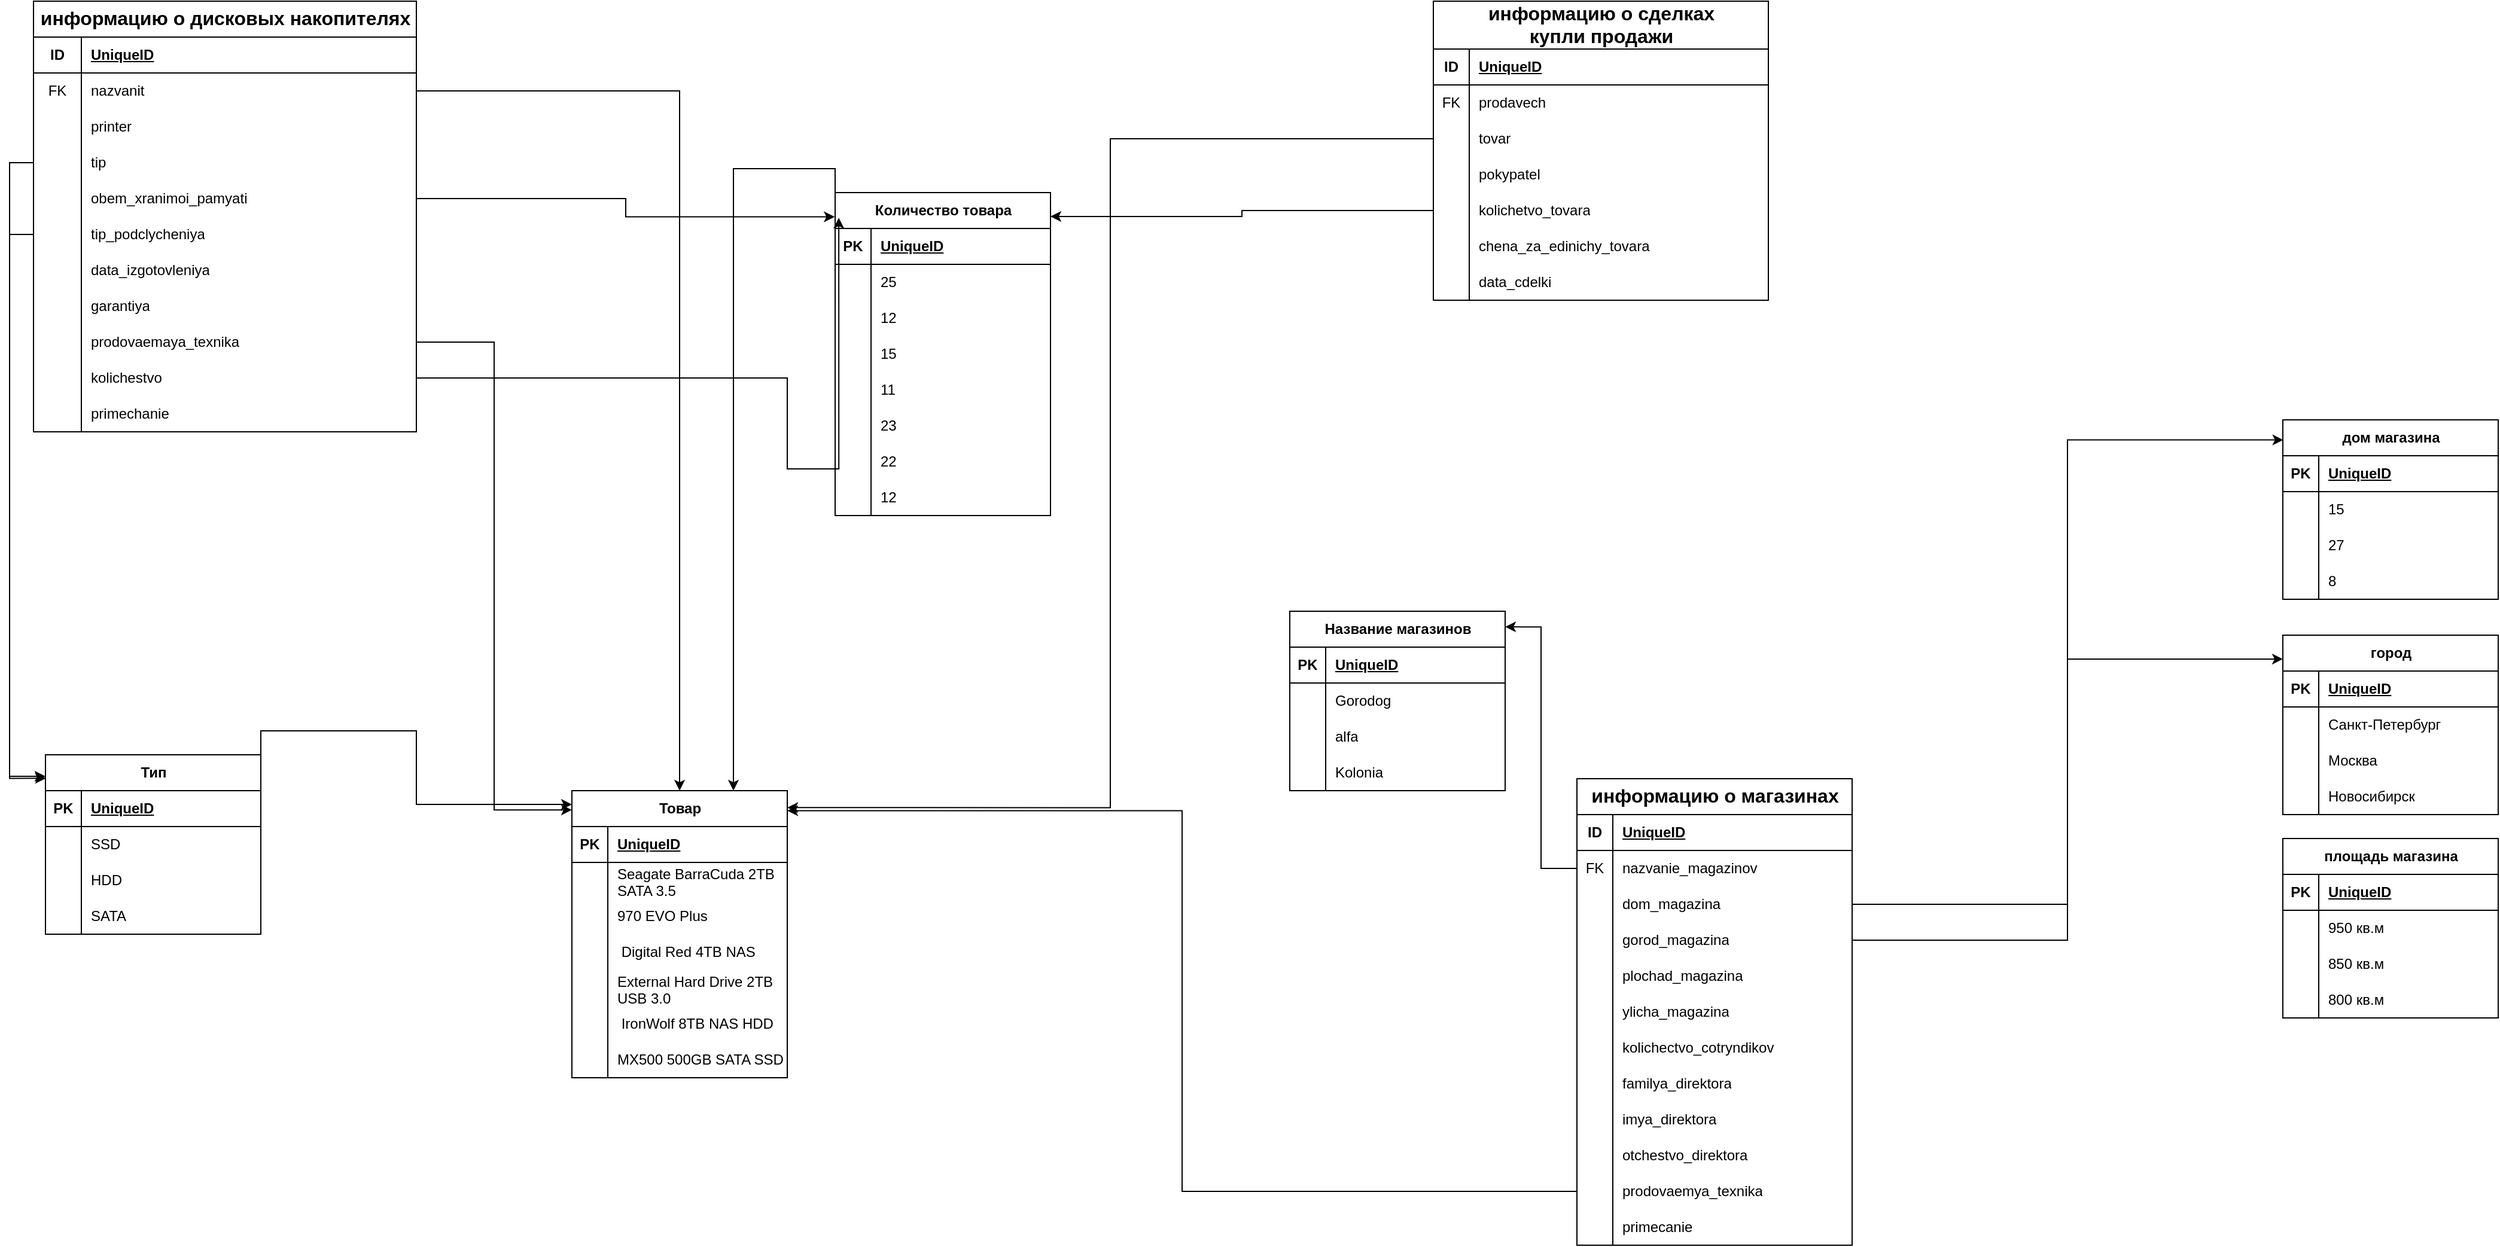 <mxfile version="28.2.1">
  <diagram name="Страница — 1" id="qyTqvm6FGVqzcdc94HJa">
    <mxGraphModel dx="2864" dy="2306" grid="1" gridSize="10" guides="1" tooltips="1" connect="1" arrows="1" fold="1" page="1" pageScale="1" pageWidth="827" pageHeight="1169" math="0" shadow="0">
      <root>
        <mxCell id="0" />
        <mxCell id="1" parent="0" />
        <mxCell id="c32PCj7ZhwL9IEaEBWtA-1" value="&lt;span style=&quot;font-size:12.0pt;line-height:115%;&lt;br/&gt;font-family:&amp;quot;Times New Roman&amp;quot;,&amp;quot;serif&amp;quot;;mso-fareast-font-family:&amp;quot;Times New Roman&amp;quot;;&lt;br/&gt;mso-fareast-theme-font:minor-fareast;mso-ansi-language:RU;mso-fareast-language:&lt;br/&gt;RU;mso-bidi-language:AR-SA&quot;&gt;информацию о дисковых накопителях&lt;/span&gt;" style="shape=table;startSize=30;container=1;collapsible=1;childLayout=tableLayout;fixedRows=1;rowLines=0;fontStyle=1;align=center;resizeLast=1;html=1;" vertex="1" parent="1">
          <mxGeometry x="-70" y="-290" width="320" height="360" as="geometry" />
        </mxCell>
        <mxCell id="c32PCj7ZhwL9IEaEBWtA-2" value="" style="shape=tableRow;horizontal=0;startSize=0;swimlaneHead=0;swimlaneBody=0;fillColor=none;collapsible=0;dropTarget=0;points=[[0,0.5],[1,0.5]];portConstraint=eastwest;top=0;left=0;right=0;bottom=1;" vertex="1" parent="c32PCj7ZhwL9IEaEBWtA-1">
          <mxGeometry y="30" width="320" height="30" as="geometry" />
        </mxCell>
        <mxCell id="c32PCj7ZhwL9IEaEBWtA-3" value="ID" style="shape=partialRectangle;connectable=0;fillColor=none;top=0;left=0;bottom=0;right=0;fontStyle=1;overflow=hidden;whiteSpace=wrap;html=1;" vertex="1" parent="c32PCj7ZhwL9IEaEBWtA-2">
          <mxGeometry width="40" height="30" as="geometry">
            <mxRectangle width="40" height="30" as="alternateBounds" />
          </mxGeometry>
        </mxCell>
        <mxCell id="c32PCj7ZhwL9IEaEBWtA-4" value="UniqueID" style="shape=partialRectangle;connectable=0;fillColor=none;top=0;left=0;bottom=0;right=0;align=left;spacingLeft=6;fontStyle=5;overflow=hidden;whiteSpace=wrap;html=1;" vertex="1" parent="c32PCj7ZhwL9IEaEBWtA-2">
          <mxGeometry x="40" width="280" height="30" as="geometry">
            <mxRectangle width="280" height="30" as="alternateBounds" />
          </mxGeometry>
        </mxCell>
        <mxCell id="c32PCj7ZhwL9IEaEBWtA-5" value="" style="shape=tableRow;horizontal=0;startSize=0;swimlaneHead=0;swimlaneBody=0;fillColor=none;collapsible=0;dropTarget=0;points=[[0,0.5],[1,0.5]];portConstraint=eastwest;top=0;left=0;right=0;bottom=0;" vertex="1" parent="c32PCj7ZhwL9IEaEBWtA-1">
          <mxGeometry y="60" width="320" height="30" as="geometry" />
        </mxCell>
        <mxCell id="c32PCj7ZhwL9IEaEBWtA-6" value="FK" style="shape=partialRectangle;connectable=0;fillColor=none;top=0;left=0;bottom=0;right=0;editable=1;overflow=hidden;whiteSpace=wrap;html=1;" vertex="1" parent="c32PCj7ZhwL9IEaEBWtA-5">
          <mxGeometry width="40" height="30" as="geometry">
            <mxRectangle width="40" height="30" as="alternateBounds" />
          </mxGeometry>
        </mxCell>
        <mxCell id="c32PCj7ZhwL9IEaEBWtA-7" value="nazvanit" style="shape=partialRectangle;connectable=0;fillColor=none;top=0;left=0;bottom=0;right=0;align=left;spacingLeft=6;overflow=hidden;whiteSpace=wrap;html=1;" vertex="1" parent="c32PCj7ZhwL9IEaEBWtA-5">
          <mxGeometry x="40" width="280" height="30" as="geometry">
            <mxRectangle width="280" height="30" as="alternateBounds" />
          </mxGeometry>
        </mxCell>
        <mxCell id="c32PCj7ZhwL9IEaEBWtA-8" value="" style="shape=tableRow;horizontal=0;startSize=0;swimlaneHead=0;swimlaneBody=0;fillColor=none;collapsible=0;dropTarget=0;points=[[0,0.5],[1,0.5]];portConstraint=eastwest;top=0;left=0;right=0;bottom=0;" vertex="1" parent="c32PCj7ZhwL9IEaEBWtA-1">
          <mxGeometry y="90" width="320" height="30" as="geometry" />
        </mxCell>
        <mxCell id="c32PCj7ZhwL9IEaEBWtA-9" value="" style="shape=partialRectangle;connectable=0;fillColor=none;top=0;left=0;bottom=0;right=0;editable=1;overflow=hidden;whiteSpace=wrap;html=1;" vertex="1" parent="c32PCj7ZhwL9IEaEBWtA-8">
          <mxGeometry width="40" height="30" as="geometry">
            <mxRectangle width="40" height="30" as="alternateBounds" />
          </mxGeometry>
        </mxCell>
        <mxCell id="c32PCj7ZhwL9IEaEBWtA-10" value="printer" style="shape=partialRectangle;connectable=0;fillColor=none;top=0;left=0;bottom=0;right=0;align=left;spacingLeft=6;overflow=hidden;whiteSpace=wrap;html=1;" vertex="1" parent="c32PCj7ZhwL9IEaEBWtA-8">
          <mxGeometry x="40" width="280" height="30" as="geometry">
            <mxRectangle width="280" height="30" as="alternateBounds" />
          </mxGeometry>
        </mxCell>
        <mxCell id="c32PCj7ZhwL9IEaEBWtA-11" value="" style="shape=tableRow;horizontal=0;startSize=0;swimlaneHead=0;swimlaneBody=0;fillColor=none;collapsible=0;dropTarget=0;points=[[0,0.5],[1,0.5]];portConstraint=eastwest;top=0;left=0;right=0;bottom=0;" vertex="1" parent="c32PCj7ZhwL9IEaEBWtA-1">
          <mxGeometry y="120" width="320" height="30" as="geometry" />
        </mxCell>
        <mxCell id="c32PCj7ZhwL9IEaEBWtA-12" value="" style="shape=partialRectangle;connectable=0;fillColor=none;top=0;left=0;bottom=0;right=0;editable=1;overflow=hidden;whiteSpace=wrap;html=1;" vertex="1" parent="c32PCj7ZhwL9IEaEBWtA-11">
          <mxGeometry width="40" height="30" as="geometry">
            <mxRectangle width="40" height="30" as="alternateBounds" />
          </mxGeometry>
        </mxCell>
        <mxCell id="c32PCj7ZhwL9IEaEBWtA-13" value="tip" style="shape=partialRectangle;connectable=0;fillColor=none;top=0;left=0;bottom=0;right=0;align=left;spacingLeft=6;overflow=hidden;whiteSpace=wrap;html=1;" vertex="1" parent="c32PCj7ZhwL9IEaEBWtA-11">
          <mxGeometry x="40" width="280" height="30" as="geometry">
            <mxRectangle width="280" height="30" as="alternateBounds" />
          </mxGeometry>
        </mxCell>
        <mxCell id="c32PCj7ZhwL9IEaEBWtA-14" value="" style="shape=tableRow;horizontal=0;startSize=0;swimlaneHead=0;swimlaneBody=0;fillColor=none;collapsible=0;dropTarget=0;points=[[0,0.5],[1,0.5]];portConstraint=eastwest;top=0;left=0;right=0;bottom=0;" vertex="1" parent="c32PCj7ZhwL9IEaEBWtA-1">
          <mxGeometry y="150" width="320" height="30" as="geometry" />
        </mxCell>
        <mxCell id="c32PCj7ZhwL9IEaEBWtA-15" value="" style="shape=partialRectangle;connectable=0;fillColor=none;top=0;left=0;bottom=0;right=0;editable=1;overflow=hidden;whiteSpace=wrap;html=1;" vertex="1" parent="c32PCj7ZhwL9IEaEBWtA-14">
          <mxGeometry width="40" height="30" as="geometry">
            <mxRectangle width="40" height="30" as="alternateBounds" />
          </mxGeometry>
        </mxCell>
        <mxCell id="c32PCj7ZhwL9IEaEBWtA-16" value="obem_xranimoi_pamyati" style="shape=partialRectangle;connectable=0;fillColor=none;top=0;left=0;bottom=0;right=0;align=left;spacingLeft=6;overflow=hidden;whiteSpace=wrap;html=1;" vertex="1" parent="c32PCj7ZhwL9IEaEBWtA-14">
          <mxGeometry x="40" width="280" height="30" as="geometry">
            <mxRectangle width="280" height="30" as="alternateBounds" />
          </mxGeometry>
        </mxCell>
        <mxCell id="c32PCj7ZhwL9IEaEBWtA-17" value="" style="shape=tableRow;horizontal=0;startSize=0;swimlaneHead=0;swimlaneBody=0;fillColor=none;collapsible=0;dropTarget=0;points=[[0,0.5],[1,0.5]];portConstraint=eastwest;top=0;left=0;right=0;bottom=0;" vertex="1" parent="c32PCj7ZhwL9IEaEBWtA-1">
          <mxGeometry y="180" width="320" height="30" as="geometry" />
        </mxCell>
        <mxCell id="c32PCj7ZhwL9IEaEBWtA-18" value="" style="shape=partialRectangle;connectable=0;fillColor=none;top=0;left=0;bottom=0;right=0;editable=1;overflow=hidden;whiteSpace=wrap;html=1;" vertex="1" parent="c32PCj7ZhwL9IEaEBWtA-17">
          <mxGeometry width="40" height="30" as="geometry">
            <mxRectangle width="40" height="30" as="alternateBounds" />
          </mxGeometry>
        </mxCell>
        <mxCell id="c32PCj7ZhwL9IEaEBWtA-19" value="tip_podclycheniya" style="shape=partialRectangle;connectable=0;fillColor=none;top=0;left=0;bottom=0;right=0;align=left;spacingLeft=6;overflow=hidden;whiteSpace=wrap;html=1;" vertex="1" parent="c32PCj7ZhwL9IEaEBWtA-17">
          <mxGeometry x="40" width="280" height="30" as="geometry">
            <mxRectangle width="280" height="30" as="alternateBounds" />
          </mxGeometry>
        </mxCell>
        <mxCell id="c32PCj7ZhwL9IEaEBWtA-20" value="" style="shape=tableRow;horizontal=0;startSize=0;swimlaneHead=0;swimlaneBody=0;fillColor=none;collapsible=0;dropTarget=0;points=[[0,0.5],[1,0.5]];portConstraint=eastwest;top=0;left=0;right=0;bottom=0;" vertex="1" parent="c32PCj7ZhwL9IEaEBWtA-1">
          <mxGeometry y="210" width="320" height="30" as="geometry" />
        </mxCell>
        <mxCell id="c32PCj7ZhwL9IEaEBWtA-21" value="" style="shape=partialRectangle;connectable=0;fillColor=none;top=0;left=0;bottom=0;right=0;editable=1;overflow=hidden;whiteSpace=wrap;html=1;" vertex="1" parent="c32PCj7ZhwL9IEaEBWtA-20">
          <mxGeometry width="40" height="30" as="geometry">
            <mxRectangle width="40" height="30" as="alternateBounds" />
          </mxGeometry>
        </mxCell>
        <mxCell id="c32PCj7ZhwL9IEaEBWtA-22" value="data_izgotovleniya" style="shape=partialRectangle;connectable=0;fillColor=none;top=0;left=0;bottom=0;right=0;align=left;spacingLeft=6;overflow=hidden;whiteSpace=wrap;html=1;" vertex="1" parent="c32PCj7ZhwL9IEaEBWtA-20">
          <mxGeometry x="40" width="280" height="30" as="geometry">
            <mxRectangle width="280" height="30" as="alternateBounds" />
          </mxGeometry>
        </mxCell>
        <mxCell id="c32PCj7ZhwL9IEaEBWtA-23" value="" style="shape=tableRow;horizontal=0;startSize=0;swimlaneHead=0;swimlaneBody=0;fillColor=none;collapsible=0;dropTarget=0;points=[[0,0.5],[1,0.5]];portConstraint=eastwest;top=0;left=0;right=0;bottom=0;" vertex="1" parent="c32PCj7ZhwL9IEaEBWtA-1">
          <mxGeometry y="240" width="320" height="30" as="geometry" />
        </mxCell>
        <mxCell id="c32PCj7ZhwL9IEaEBWtA-24" value="" style="shape=partialRectangle;connectable=0;fillColor=none;top=0;left=0;bottom=0;right=0;editable=1;overflow=hidden;whiteSpace=wrap;html=1;" vertex="1" parent="c32PCj7ZhwL9IEaEBWtA-23">
          <mxGeometry width="40" height="30" as="geometry">
            <mxRectangle width="40" height="30" as="alternateBounds" />
          </mxGeometry>
        </mxCell>
        <mxCell id="c32PCj7ZhwL9IEaEBWtA-25" value="garantiya" style="shape=partialRectangle;connectable=0;fillColor=none;top=0;left=0;bottom=0;right=0;align=left;spacingLeft=6;overflow=hidden;whiteSpace=wrap;html=1;" vertex="1" parent="c32PCj7ZhwL9IEaEBWtA-23">
          <mxGeometry x="40" width="280" height="30" as="geometry">
            <mxRectangle width="280" height="30" as="alternateBounds" />
          </mxGeometry>
        </mxCell>
        <mxCell id="c32PCj7ZhwL9IEaEBWtA-26" value="" style="shape=tableRow;horizontal=0;startSize=0;swimlaneHead=0;swimlaneBody=0;fillColor=none;collapsible=0;dropTarget=0;points=[[0,0.5],[1,0.5]];portConstraint=eastwest;top=0;left=0;right=0;bottom=0;" vertex="1" parent="c32PCj7ZhwL9IEaEBWtA-1">
          <mxGeometry y="270" width="320" height="30" as="geometry" />
        </mxCell>
        <mxCell id="c32PCj7ZhwL9IEaEBWtA-27" value="" style="shape=partialRectangle;connectable=0;fillColor=none;top=0;left=0;bottom=0;right=0;editable=1;overflow=hidden;whiteSpace=wrap;html=1;" vertex="1" parent="c32PCj7ZhwL9IEaEBWtA-26">
          <mxGeometry width="40" height="30" as="geometry">
            <mxRectangle width="40" height="30" as="alternateBounds" />
          </mxGeometry>
        </mxCell>
        <mxCell id="c32PCj7ZhwL9IEaEBWtA-28" value="prodovaemaya_texnika" style="shape=partialRectangle;connectable=0;fillColor=none;top=0;left=0;bottom=0;right=0;align=left;spacingLeft=6;overflow=hidden;whiteSpace=wrap;html=1;" vertex="1" parent="c32PCj7ZhwL9IEaEBWtA-26">
          <mxGeometry x="40" width="280" height="30" as="geometry">
            <mxRectangle width="280" height="30" as="alternateBounds" />
          </mxGeometry>
        </mxCell>
        <mxCell id="c32PCj7ZhwL9IEaEBWtA-29" value="" style="shape=tableRow;horizontal=0;startSize=0;swimlaneHead=0;swimlaneBody=0;fillColor=none;collapsible=0;dropTarget=0;points=[[0,0.5],[1,0.5]];portConstraint=eastwest;top=0;left=0;right=0;bottom=0;" vertex="1" parent="c32PCj7ZhwL9IEaEBWtA-1">
          <mxGeometry y="300" width="320" height="30" as="geometry" />
        </mxCell>
        <mxCell id="c32PCj7ZhwL9IEaEBWtA-30" value="" style="shape=partialRectangle;connectable=0;fillColor=none;top=0;left=0;bottom=0;right=0;editable=1;overflow=hidden;whiteSpace=wrap;html=1;" vertex="1" parent="c32PCj7ZhwL9IEaEBWtA-29">
          <mxGeometry width="40" height="30" as="geometry">
            <mxRectangle width="40" height="30" as="alternateBounds" />
          </mxGeometry>
        </mxCell>
        <mxCell id="c32PCj7ZhwL9IEaEBWtA-31" value="kolichestvo" style="shape=partialRectangle;connectable=0;fillColor=none;top=0;left=0;bottom=0;right=0;align=left;spacingLeft=6;overflow=hidden;whiteSpace=wrap;html=1;" vertex="1" parent="c32PCj7ZhwL9IEaEBWtA-29">
          <mxGeometry x="40" width="280" height="30" as="geometry">
            <mxRectangle width="280" height="30" as="alternateBounds" />
          </mxGeometry>
        </mxCell>
        <mxCell id="c32PCj7ZhwL9IEaEBWtA-32" value="" style="shape=tableRow;horizontal=0;startSize=0;swimlaneHead=0;swimlaneBody=0;fillColor=none;collapsible=0;dropTarget=0;points=[[0,0.5],[1,0.5]];portConstraint=eastwest;top=0;left=0;right=0;bottom=0;" vertex="1" parent="c32PCj7ZhwL9IEaEBWtA-1">
          <mxGeometry y="330" width="320" height="30" as="geometry" />
        </mxCell>
        <mxCell id="c32PCj7ZhwL9IEaEBWtA-33" value="" style="shape=partialRectangle;connectable=0;fillColor=none;top=0;left=0;bottom=0;right=0;editable=1;overflow=hidden;whiteSpace=wrap;html=1;" vertex="1" parent="c32PCj7ZhwL9IEaEBWtA-32">
          <mxGeometry width="40" height="30" as="geometry">
            <mxRectangle width="40" height="30" as="alternateBounds" />
          </mxGeometry>
        </mxCell>
        <mxCell id="c32PCj7ZhwL9IEaEBWtA-34" value="primechanie" style="shape=partialRectangle;connectable=0;fillColor=none;top=0;left=0;bottom=0;right=0;align=left;spacingLeft=6;overflow=hidden;whiteSpace=wrap;html=1;" vertex="1" parent="c32PCj7ZhwL9IEaEBWtA-32">
          <mxGeometry x="40" width="280" height="30" as="geometry">
            <mxRectangle width="280" height="30" as="alternateBounds" />
          </mxGeometry>
        </mxCell>
        <mxCell id="c32PCj7ZhwL9IEaEBWtA-35" value="&lt;span style=&quot;font-size:12.0pt;line-height:115%;&lt;br/&gt;font-family:&amp;quot;Times New Roman&amp;quot;,&amp;quot;serif&amp;quot;;mso-fareast-font-family:&amp;quot;Times New Roman&amp;quot;;&lt;br/&gt;mso-fareast-theme-font:minor-fareast;mso-ansi-language:RU;mso-fareast-language:&lt;br/&gt;RU;mso-bidi-language:AR-SA;mso-bidi-font-weight:bold&quot;&gt;информацию о магазинах&lt;/span&gt;" style="shape=table;startSize=30;container=1;collapsible=1;childLayout=tableLayout;fixedRows=1;rowLines=0;fontStyle=1;align=center;resizeLast=1;html=1;" vertex="1" parent="1">
          <mxGeometry x="1220" y="360" width="230" height="390" as="geometry" />
        </mxCell>
        <mxCell id="c32PCj7ZhwL9IEaEBWtA-36" value="" style="shape=tableRow;horizontal=0;startSize=0;swimlaneHead=0;swimlaneBody=0;fillColor=none;collapsible=0;dropTarget=0;points=[[0,0.5],[1,0.5]];portConstraint=eastwest;top=0;left=0;right=0;bottom=1;" vertex="1" parent="c32PCj7ZhwL9IEaEBWtA-35">
          <mxGeometry y="30" width="230" height="30" as="geometry" />
        </mxCell>
        <mxCell id="c32PCj7ZhwL9IEaEBWtA-37" value="ID" style="shape=partialRectangle;connectable=0;fillColor=none;top=0;left=0;bottom=0;right=0;fontStyle=1;overflow=hidden;whiteSpace=wrap;html=1;" vertex="1" parent="c32PCj7ZhwL9IEaEBWtA-36">
          <mxGeometry width="30" height="30" as="geometry">
            <mxRectangle width="30" height="30" as="alternateBounds" />
          </mxGeometry>
        </mxCell>
        <mxCell id="c32PCj7ZhwL9IEaEBWtA-38" value="UniqueID" style="shape=partialRectangle;connectable=0;fillColor=none;top=0;left=0;bottom=0;right=0;align=left;spacingLeft=6;fontStyle=5;overflow=hidden;whiteSpace=wrap;html=1;" vertex="1" parent="c32PCj7ZhwL9IEaEBWtA-36">
          <mxGeometry x="30" width="200" height="30" as="geometry">
            <mxRectangle width="200" height="30" as="alternateBounds" />
          </mxGeometry>
        </mxCell>
        <mxCell id="c32PCj7ZhwL9IEaEBWtA-39" value="" style="shape=tableRow;horizontal=0;startSize=0;swimlaneHead=0;swimlaneBody=0;fillColor=none;collapsible=0;dropTarget=0;points=[[0,0.5],[1,0.5]];portConstraint=eastwest;top=0;left=0;right=0;bottom=0;" vertex="1" parent="c32PCj7ZhwL9IEaEBWtA-35">
          <mxGeometry y="60" width="230" height="30" as="geometry" />
        </mxCell>
        <mxCell id="c32PCj7ZhwL9IEaEBWtA-40" value="FK" style="shape=partialRectangle;connectable=0;fillColor=none;top=0;left=0;bottom=0;right=0;editable=1;overflow=hidden;whiteSpace=wrap;html=1;" vertex="1" parent="c32PCj7ZhwL9IEaEBWtA-39">
          <mxGeometry width="30" height="30" as="geometry">
            <mxRectangle width="30" height="30" as="alternateBounds" />
          </mxGeometry>
        </mxCell>
        <mxCell id="c32PCj7ZhwL9IEaEBWtA-41" value="nazvanie_magazinov" style="shape=partialRectangle;connectable=0;fillColor=none;top=0;left=0;bottom=0;right=0;align=left;spacingLeft=6;overflow=hidden;whiteSpace=wrap;html=1;" vertex="1" parent="c32PCj7ZhwL9IEaEBWtA-39">
          <mxGeometry x="30" width="200" height="30" as="geometry">
            <mxRectangle width="200" height="30" as="alternateBounds" />
          </mxGeometry>
        </mxCell>
        <mxCell id="c32PCj7ZhwL9IEaEBWtA-51" value="" style="shape=tableRow;horizontal=0;startSize=0;swimlaneHead=0;swimlaneBody=0;fillColor=none;collapsible=0;dropTarget=0;points=[[0,0.5],[1,0.5]];portConstraint=eastwest;top=0;left=0;right=0;bottom=0;" vertex="1" parent="c32PCj7ZhwL9IEaEBWtA-35">
          <mxGeometry y="90" width="230" height="30" as="geometry" />
        </mxCell>
        <mxCell id="c32PCj7ZhwL9IEaEBWtA-52" value="" style="shape=partialRectangle;connectable=0;fillColor=none;top=0;left=0;bottom=0;right=0;editable=1;overflow=hidden;whiteSpace=wrap;html=1;" vertex="1" parent="c32PCj7ZhwL9IEaEBWtA-51">
          <mxGeometry width="30" height="30" as="geometry">
            <mxRectangle width="30" height="30" as="alternateBounds" />
          </mxGeometry>
        </mxCell>
        <mxCell id="c32PCj7ZhwL9IEaEBWtA-53" value="dom_magazina" style="shape=partialRectangle;connectable=0;fillColor=none;top=0;left=0;bottom=0;right=0;align=left;spacingLeft=6;overflow=hidden;whiteSpace=wrap;html=1;" vertex="1" parent="c32PCj7ZhwL9IEaEBWtA-51">
          <mxGeometry x="30" width="200" height="30" as="geometry">
            <mxRectangle width="200" height="30" as="alternateBounds" />
          </mxGeometry>
        </mxCell>
        <mxCell id="c32PCj7ZhwL9IEaEBWtA-45" value="" style="shape=tableRow;horizontal=0;startSize=0;swimlaneHead=0;swimlaneBody=0;fillColor=none;collapsible=0;dropTarget=0;points=[[0,0.5],[1,0.5]];portConstraint=eastwest;top=0;left=0;right=0;bottom=0;" vertex="1" parent="c32PCj7ZhwL9IEaEBWtA-35">
          <mxGeometry y="120" width="230" height="30" as="geometry" />
        </mxCell>
        <mxCell id="c32PCj7ZhwL9IEaEBWtA-46" value="" style="shape=partialRectangle;connectable=0;fillColor=none;top=0;left=0;bottom=0;right=0;editable=1;overflow=hidden;whiteSpace=wrap;html=1;" vertex="1" parent="c32PCj7ZhwL9IEaEBWtA-45">
          <mxGeometry width="30" height="30" as="geometry">
            <mxRectangle width="30" height="30" as="alternateBounds" />
          </mxGeometry>
        </mxCell>
        <mxCell id="c32PCj7ZhwL9IEaEBWtA-47" value="gorod_magazina" style="shape=partialRectangle;connectable=0;fillColor=none;top=0;left=0;bottom=0;right=0;align=left;spacingLeft=6;overflow=hidden;whiteSpace=wrap;html=1;" vertex="1" parent="c32PCj7ZhwL9IEaEBWtA-45">
          <mxGeometry x="30" width="200" height="30" as="geometry">
            <mxRectangle width="200" height="30" as="alternateBounds" />
          </mxGeometry>
        </mxCell>
        <mxCell id="c32PCj7ZhwL9IEaEBWtA-42" value="" style="shape=tableRow;horizontal=0;startSize=0;swimlaneHead=0;swimlaneBody=0;fillColor=none;collapsible=0;dropTarget=0;points=[[0,0.5],[1,0.5]];portConstraint=eastwest;top=0;left=0;right=0;bottom=0;" vertex="1" parent="c32PCj7ZhwL9IEaEBWtA-35">
          <mxGeometry y="150" width="230" height="30" as="geometry" />
        </mxCell>
        <mxCell id="c32PCj7ZhwL9IEaEBWtA-43" value="" style="shape=partialRectangle;connectable=0;fillColor=none;top=0;left=0;bottom=0;right=0;editable=1;overflow=hidden;whiteSpace=wrap;html=1;" vertex="1" parent="c32PCj7ZhwL9IEaEBWtA-42">
          <mxGeometry width="30" height="30" as="geometry">
            <mxRectangle width="30" height="30" as="alternateBounds" />
          </mxGeometry>
        </mxCell>
        <mxCell id="c32PCj7ZhwL9IEaEBWtA-44" value="plochad_magazina" style="shape=partialRectangle;connectable=0;fillColor=none;top=0;left=0;bottom=0;right=0;align=left;spacingLeft=6;overflow=hidden;whiteSpace=wrap;html=1;" vertex="1" parent="c32PCj7ZhwL9IEaEBWtA-42">
          <mxGeometry x="30" width="200" height="30" as="geometry">
            <mxRectangle width="200" height="30" as="alternateBounds" />
          </mxGeometry>
        </mxCell>
        <mxCell id="c32PCj7ZhwL9IEaEBWtA-48" value="" style="shape=tableRow;horizontal=0;startSize=0;swimlaneHead=0;swimlaneBody=0;fillColor=none;collapsible=0;dropTarget=0;points=[[0,0.5],[1,0.5]];portConstraint=eastwest;top=0;left=0;right=0;bottom=0;" vertex="1" parent="c32PCj7ZhwL9IEaEBWtA-35">
          <mxGeometry y="180" width="230" height="30" as="geometry" />
        </mxCell>
        <mxCell id="c32PCj7ZhwL9IEaEBWtA-49" value="" style="shape=partialRectangle;connectable=0;fillColor=none;top=0;left=0;bottom=0;right=0;editable=1;overflow=hidden;whiteSpace=wrap;html=1;" vertex="1" parent="c32PCj7ZhwL9IEaEBWtA-48">
          <mxGeometry width="30" height="30" as="geometry">
            <mxRectangle width="30" height="30" as="alternateBounds" />
          </mxGeometry>
        </mxCell>
        <mxCell id="c32PCj7ZhwL9IEaEBWtA-50" value="ylicha_magazina" style="shape=partialRectangle;connectable=0;fillColor=none;top=0;left=0;bottom=0;right=0;align=left;spacingLeft=6;overflow=hidden;whiteSpace=wrap;html=1;" vertex="1" parent="c32PCj7ZhwL9IEaEBWtA-48">
          <mxGeometry x="30" width="200" height="30" as="geometry">
            <mxRectangle width="200" height="30" as="alternateBounds" />
          </mxGeometry>
        </mxCell>
        <mxCell id="c32PCj7ZhwL9IEaEBWtA-57" value="" style="shape=tableRow;horizontal=0;startSize=0;swimlaneHead=0;swimlaneBody=0;fillColor=none;collapsible=0;dropTarget=0;points=[[0,0.5],[1,0.5]];portConstraint=eastwest;top=0;left=0;right=0;bottom=0;" vertex="1" parent="c32PCj7ZhwL9IEaEBWtA-35">
          <mxGeometry y="210" width="230" height="30" as="geometry" />
        </mxCell>
        <mxCell id="c32PCj7ZhwL9IEaEBWtA-58" value="" style="shape=partialRectangle;connectable=0;fillColor=none;top=0;left=0;bottom=0;right=0;editable=1;overflow=hidden;whiteSpace=wrap;html=1;" vertex="1" parent="c32PCj7ZhwL9IEaEBWtA-57">
          <mxGeometry width="30" height="30" as="geometry">
            <mxRectangle width="30" height="30" as="alternateBounds" />
          </mxGeometry>
        </mxCell>
        <mxCell id="c32PCj7ZhwL9IEaEBWtA-59" value="kolichectvo_cotryndikov" style="shape=partialRectangle;connectable=0;fillColor=none;top=0;left=0;bottom=0;right=0;align=left;spacingLeft=6;overflow=hidden;whiteSpace=wrap;html=1;" vertex="1" parent="c32PCj7ZhwL9IEaEBWtA-57">
          <mxGeometry x="30" width="200" height="30" as="geometry">
            <mxRectangle width="200" height="30" as="alternateBounds" />
          </mxGeometry>
        </mxCell>
        <mxCell id="c32PCj7ZhwL9IEaEBWtA-60" value="" style="shape=tableRow;horizontal=0;startSize=0;swimlaneHead=0;swimlaneBody=0;fillColor=none;collapsible=0;dropTarget=0;points=[[0,0.5],[1,0.5]];portConstraint=eastwest;top=0;left=0;right=0;bottom=0;" vertex="1" parent="c32PCj7ZhwL9IEaEBWtA-35">
          <mxGeometry y="240" width="230" height="30" as="geometry" />
        </mxCell>
        <mxCell id="c32PCj7ZhwL9IEaEBWtA-61" value="" style="shape=partialRectangle;connectable=0;fillColor=none;top=0;left=0;bottom=0;right=0;editable=1;overflow=hidden;whiteSpace=wrap;html=1;" vertex="1" parent="c32PCj7ZhwL9IEaEBWtA-60">
          <mxGeometry width="30" height="30" as="geometry">
            <mxRectangle width="30" height="30" as="alternateBounds" />
          </mxGeometry>
        </mxCell>
        <mxCell id="c32PCj7ZhwL9IEaEBWtA-62" value="familya_direktora" style="shape=partialRectangle;connectable=0;fillColor=none;top=0;left=0;bottom=0;right=0;align=left;spacingLeft=6;overflow=hidden;whiteSpace=wrap;html=1;" vertex="1" parent="c32PCj7ZhwL9IEaEBWtA-60">
          <mxGeometry x="30" width="200" height="30" as="geometry">
            <mxRectangle width="200" height="30" as="alternateBounds" />
          </mxGeometry>
        </mxCell>
        <mxCell id="c32PCj7ZhwL9IEaEBWtA-63" value="" style="shape=tableRow;horizontal=0;startSize=0;swimlaneHead=0;swimlaneBody=0;fillColor=none;collapsible=0;dropTarget=0;points=[[0,0.5],[1,0.5]];portConstraint=eastwest;top=0;left=0;right=0;bottom=0;" vertex="1" parent="c32PCj7ZhwL9IEaEBWtA-35">
          <mxGeometry y="270" width="230" height="30" as="geometry" />
        </mxCell>
        <mxCell id="c32PCj7ZhwL9IEaEBWtA-64" value="" style="shape=partialRectangle;connectable=0;fillColor=none;top=0;left=0;bottom=0;right=0;editable=1;overflow=hidden;whiteSpace=wrap;html=1;" vertex="1" parent="c32PCj7ZhwL9IEaEBWtA-63">
          <mxGeometry width="30" height="30" as="geometry">
            <mxRectangle width="30" height="30" as="alternateBounds" />
          </mxGeometry>
        </mxCell>
        <mxCell id="c32PCj7ZhwL9IEaEBWtA-65" value="imya_direktora" style="shape=partialRectangle;connectable=0;fillColor=none;top=0;left=0;bottom=0;right=0;align=left;spacingLeft=6;overflow=hidden;whiteSpace=wrap;html=1;" vertex="1" parent="c32PCj7ZhwL9IEaEBWtA-63">
          <mxGeometry x="30" width="200" height="30" as="geometry">
            <mxRectangle width="200" height="30" as="alternateBounds" />
          </mxGeometry>
        </mxCell>
        <mxCell id="c32PCj7ZhwL9IEaEBWtA-66" value="" style="shape=tableRow;horizontal=0;startSize=0;swimlaneHead=0;swimlaneBody=0;fillColor=none;collapsible=0;dropTarget=0;points=[[0,0.5],[1,0.5]];portConstraint=eastwest;top=0;left=0;right=0;bottom=0;" vertex="1" parent="c32PCj7ZhwL9IEaEBWtA-35">
          <mxGeometry y="300" width="230" height="30" as="geometry" />
        </mxCell>
        <mxCell id="c32PCj7ZhwL9IEaEBWtA-67" value="" style="shape=partialRectangle;connectable=0;fillColor=none;top=0;left=0;bottom=0;right=0;editable=1;overflow=hidden;whiteSpace=wrap;html=1;" vertex="1" parent="c32PCj7ZhwL9IEaEBWtA-66">
          <mxGeometry width="30" height="30" as="geometry">
            <mxRectangle width="30" height="30" as="alternateBounds" />
          </mxGeometry>
        </mxCell>
        <mxCell id="c32PCj7ZhwL9IEaEBWtA-68" value="otchestvo_direktora" style="shape=partialRectangle;connectable=0;fillColor=none;top=0;left=0;bottom=0;right=0;align=left;spacingLeft=6;overflow=hidden;whiteSpace=wrap;html=1;" vertex="1" parent="c32PCj7ZhwL9IEaEBWtA-66">
          <mxGeometry x="30" width="200" height="30" as="geometry">
            <mxRectangle width="200" height="30" as="alternateBounds" />
          </mxGeometry>
        </mxCell>
        <mxCell id="c32PCj7ZhwL9IEaEBWtA-69" value="" style="shape=tableRow;horizontal=0;startSize=0;swimlaneHead=0;swimlaneBody=0;fillColor=none;collapsible=0;dropTarget=0;points=[[0,0.5],[1,0.5]];portConstraint=eastwest;top=0;left=0;right=0;bottom=0;" vertex="1" parent="c32PCj7ZhwL9IEaEBWtA-35">
          <mxGeometry y="330" width="230" height="30" as="geometry" />
        </mxCell>
        <mxCell id="c32PCj7ZhwL9IEaEBWtA-70" value="" style="shape=partialRectangle;connectable=0;fillColor=none;top=0;left=0;bottom=0;right=0;editable=1;overflow=hidden;whiteSpace=wrap;html=1;" vertex="1" parent="c32PCj7ZhwL9IEaEBWtA-69">
          <mxGeometry width="30" height="30" as="geometry">
            <mxRectangle width="30" height="30" as="alternateBounds" />
          </mxGeometry>
        </mxCell>
        <mxCell id="c32PCj7ZhwL9IEaEBWtA-71" value="prodovaemya_texnika" style="shape=partialRectangle;connectable=0;fillColor=none;top=0;left=0;bottom=0;right=0;align=left;spacingLeft=6;overflow=hidden;whiteSpace=wrap;html=1;" vertex="1" parent="c32PCj7ZhwL9IEaEBWtA-69">
          <mxGeometry x="30" width="200" height="30" as="geometry">
            <mxRectangle width="200" height="30" as="alternateBounds" />
          </mxGeometry>
        </mxCell>
        <mxCell id="c32PCj7ZhwL9IEaEBWtA-72" value="" style="shape=tableRow;horizontal=0;startSize=0;swimlaneHead=0;swimlaneBody=0;fillColor=none;collapsible=0;dropTarget=0;points=[[0,0.5],[1,0.5]];portConstraint=eastwest;top=0;left=0;right=0;bottom=0;" vertex="1" parent="c32PCj7ZhwL9IEaEBWtA-35">
          <mxGeometry y="360" width="230" height="30" as="geometry" />
        </mxCell>
        <mxCell id="c32PCj7ZhwL9IEaEBWtA-73" value="" style="shape=partialRectangle;connectable=0;fillColor=none;top=0;left=0;bottom=0;right=0;editable=1;overflow=hidden;whiteSpace=wrap;html=1;" vertex="1" parent="c32PCj7ZhwL9IEaEBWtA-72">
          <mxGeometry width="30" height="30" as="geometry">
            <mxRectangle width="30" height="30" as="alternateBounds" />
          </mxGeometry>
        </mxCell>
        <mxCell id="c32PCj7ZhwL9IEaEBWtA-74" value="primecanie" style="shape=partialRectangle;connectable=0;fillColor=none;top=0;left=0;bottom=0;right=0;align=left;spacingLeft=6;overflow=hidden;whiteSpace=wrap;html=1;" vertex="1" parent="c32PCj7ZhwL9IEaEBWtA-72">
          <mxGeometry x="30" width="200" height="30" as="geometry">
            <mxRectangle width="200" height="30" as="alternateBounds" />
          </mxGeometry>
        </mxCell>
        <mxCell id="c32PCj7ZhwL9IEaEBWtA-75" value="&lt;span style=&quot;font-size:12.0pt;line-height:115%;&lt;br/&gt;font-family:&amp;quot;Times New Roman&amp;quot;,&amp;quot;serif&amp;quot;;mso-fareast-font-family:&amp;quot;Times New Roman&amp;quot;;&lt;br/&gt;mso-fareast-theme-font:minor-fareast;mso-ansi-language:RU;mso-fareast-language:&lt;br/&gt;RU;mso-bidi-language:AR-SA;mso-bidi-font-weight:bold&quot;&gt;информацию о сделках&lt;br/&gt;купли продажи&lt;/span&gt;" style="shape=table;startSize=40;container=1;collapsible=1;childLayout=tableLayout;fixedRows=1;rowLines=0;fontStyle=1;align=center;resizeLast=1;html=1;" vertex="1" parent="1">
          <mxGeometry x="1100" y="-290" width="280" height="250" as="geometry" />
        </mxCell>
        <mxCell id="c32PCj7ZhwL9IEaEBWtA-76" value="" style="shape=tableRow;horizontal=0;startSize=0;swimlaneHead=0;swimlaneBody=0;fillColor=none;collapsible=0;dropTarget=0;points=[[0,0.5],[1,0.5]];portConstraint=eastwest;top=0;left=0;right=0;bottom=1;" vertex="1" parent="c32PCj7ZhwL9IEaEBWtA-75">
          <mxGeometry y="40" width="280" height="30" as="geometry" />
        </mxCell>
        <mxCell id="c32PCj7ZhwL9IEaEBWtA-77" value="ID" style="shape=partialRectangle;connectable=0;fillColor=none;top=0;left=0;bottom=0;right=0;fontStyle=1;overflow=hidden;whiteSpace=wrap;html=1;" vertex="1" parent="c32PCj7ZhwL9IEaEBWtA-76">
          <mxGeometry width="30" height="30" as="geometry">
            <mxRectangle width="30" height="30" as="alternateBounds" />
          </mxGeometry>
        </mxCell>
        <mxCell id="c32PCj7ZhwL9IEaEBWtA-78" value="UniqueID" style="shape=partialRectangle;connectable=0;fillColor=none;top=0;left=0;bottom=0;right=0;align=left;spacingLeft=6;fontStyle=5;overflow=hidden;whiteSpace=wrap;html=1;" vertex="1" parent="c32PCj7ZhwL9IEaEBWtA-76">
          <mxGeometry x="30" width="250" height="30" as="geometry">
            <mxRectangle width="250" height="30" as="alternateBounds" />
          </mxGeometry>
        </mxCell>
        <mxCell id="c32PCj7ZhwL9IEaEBWtA-79" value="" style="shape=tableRow;horizontal=0;startSize=0;swimlaneHead=0;swimlaneBody=0;fillColor=none;collapsible=0;dropTarget=0;points=[[0,0.5],[1,0.5]];portConstraint=eastwest;top=0;left=0;right=0;bottom=0;" vertex="1" parent="c32PCj7ZhwL9IEaEBWtA-75">
          <mxGeometry y="70" width="280" height="30" as="geometry" />
        </mxCell>
        <mxCell id="c32PCj7ZhwL9IEaEBWtA-80" value="FK" style="shape=partialRectangle;connectable=0;fillColor=none;top=0;left=0;bottom=0;right=0;editable=1;overflow=hidden;whiteSpace=wrap;html=1;" vertex="1" parent="c32PCj7ZhwL9IEaEBWtA-79">
          <mxGeometry width="30" height="30" as="geometry">
            <mxRectangle width="30" height="30" as="alternateBounds" />
          </mxGeometry>
        </mxCell>
        <mxCell id="c32PCj7ZhwL9IEaEBWtA-81" value="prodavech" style="shape=partialRectangle;connectable=0;fillColor=none;top=0;left=0;bottom=0;right=0;align=left;spacingLeft=6;overflow=hidden;whiteSpace=wrap;html=1;" vertex="1" parent="c32PCj7ZhwL9IEaEBWtA-79">
          <mxGeometry x="30" width="250" height="30" as="geometry">
            <mxRectangle width="250" height="30" as="alternateBounds" />
          </mxGeometry>
        </mxCell>
        <mxCell id="c32PCj7ZhwL9IEaEBWtA-107" value="" style="shape=tableRow;horizontal=0;startSize=0;swimlaneHead=0;swimlaneBody=0;fillColor=none;collapsible=0;dropTarget=0;points=[[0,0.5],[1,0.5]];portConstraint=eastwest;top=0;left=0;right=0;bottom=0;" vertex="1" parent="c32PCj7ZhwL9IEaEBWtA-75">
          <mxGeometry y="100" width="280" height="30" as="geometry" />
        </mxCell>
        <mxCell id="c32PCj7ZhwL9IEaEBWtA-108" value="" style="shape=partialRectangle;connectable=0;fillColor=none;top=0;left=0;bottom=0;right=0;editable=1;overflow=hidden;whiteSpace=wrap;html=1;" vertex="1" parent="c32PCj7ZhwL9IEaEBWtA-107">
          <mxGeometry width="30" height="30" as="geometry">
            <mxRectangle width="30" height="30" as="alternateBounds" />
          </mxGeometry>
        </mxCell>
        <mxCell id="c32PCj7ZhwL9IEaEBWtA-109" value="tovar" style="shape=partialRectangle;connectable=0;fillColor=none;top=0;left=0;bottom=0;right=0;align=left;spacingLeft=6;overflow=hidden;whiteSpace=wrap;html=1;" vertex="1" parent="c32PCj7ZhwL9IEaEBWtA-107">
          <mxGeometry x="30" width="250" height="30" as="geometry">
            <mxRectangle width="250" height="30" as="alternateBounds" />
          </mxGeometry>
        </mxCell>
        <mxCell id="c32PCj7ZhwL9IEaEBWtA-82" value="" style="shape=tableRow;horizontal=0;startSize=0;swimlaneHead=0;swimlaneBody=0;fillColor=none;collapsible=0;dropTarget=0;points=[[0,0.5],[1,0.5]];portConstraint=eastwest;top=0;left=0;right=0;bottom=0;" vertex="1" parent="c32PCj7ZhwL9IEaEBWtA-75">
          <mxGeometry y="130" width="280" height="30" as="geometry" />
        </mxCell>
        <mxCell id="c32PCj7ZhwL9IEaEBWtA-83" value="" style="shape=partialRectangle;connectable=0;fillColor=none;top=0;left=0;bottom=0;right=0;editable=1;overflow=hidden;whiteSpace=wrap;html=1;" vertex="1" parent="c32PCj7ZhwL9IEaEBWtA-82">
          <mxGeometry width="30" height="30" as="geometry">
            <mxRectangle width="30" height="30" as="alternateBounds" />
          </mxGeometry>
        </mxCell>
        <mxCell id="c32PCj7ZhwL9IEaEBWtA-84" value="pokypatel" style="shape=partialRectangle;connectable=0;fillColor=none;top=0;left=0;bottom=0;right=0;align=left;spacingLeft=6;overflow=hidden;whiteSpace=wrap;html=1;" vertex="1" parent="c32PCj7ZhwL9IEaEBWtA-82">
          <mxGeometry x="30" width="250" height="30" as="geometry">
            <mxRectangle width="250" height="30" as="alternateBounds" />
          </mxGeometry>
        </mxCell>
        <mxCell id="c32PCj7ZhwL9IEaEBWtA-88" value="" style="shape=tableRow;horizontal=0;startSize=0;swimlaneHead=0;swimlaneBody=0;fillColor=none;collapsible=0;dropTarget=0;points=[[0,0.5],[1,0.5]];portConstraint=eastwest;top=0;left=0;right=0;bottom=0;" vertex="1" parent="c32PCj7ZhwL9IEaEBWtA-75">
          <mxGeometry y="160" width="280" height="30" as="geometry" />
        </mxCell>
        <mxCell id="c32PCj7ZhwL9IEaEBWtA-89" value="" style="shape=partialRectangle;connectable=0;fillColor=none;top=0;left=0;bottom=0;right=0;editable=1;overflow=hidden;whiteSpace=wrap;html=1;" vertex="1" parent="c32PCj7ZhwL9IEaEBWtA-88">
          <mxGeometry width="30" height="30" as="geometry">
            <mxRectangle width="30" height="30" as="alternateBounds" />
          </mxGeometry>
        </mxCell>
        <mxCell id="c32PCj7ZhwL9IEaEBWtA-90" value="kolichetvo_tovara" style="shape=partialRectangle;connectable=0;fillColor=none;top=0;left=0;bottom=0;right=0;align=left;spacingLeft=6;overflow=hidden;whiteSpace=wrap;html=1;" vertex="1" parent="c32PCj7ZhwL9IEaEBWtA-88">
          <mxGeometry x="30" width="250" height="30" as="geometry">
            <mxRectangle width="250" height="30" as="alternateBounds" />
          </mxGeometry>
        </mxCell>
        <mxCell id="c32PCj7ZhwL9IEaEBWtA-91" value="" style="shape=tableRow;horizontal=0;startSize=0;swimlaneHead=0;swimlaneBody=0;fillColor=none;collapsible=0;dropTarget=0;points=[[0,0.5],[1,0.5]];portConstraint=eastwest;top=0;left=0;right=0;bottom=0;" vertex="1" parent="c32PCj7ZhwL9IEaEBWtA-75">
          <mxGeometry y="190" width="280" height="30" as="geometry" />
        </mxCell>
        <mxCell id="c32PCj7ZhwL9IEaEBWtA-92" value="" style="shape=partialRectangle;connectable=0;fillColor=none;top=0;left=0;bottom=0;right=0;editable=1;overflow=hidden;whiteSpace=wrap;html=1;" vertex="1" parent="c32PCj7ZhwL9IEaEBWtA-91">
          <mxGeometry width="30" height="30" as="geometry">
            <mxRectangle width="30" height="30" as="alternateBounds" />
          </mxGeometry>
        </mxCell>
        <mxCell id="c32PCj7ZhwL9IEaEBWtA-93" value="chena_za_edinichy_tovara" style="shape=partialRectangle;connectable=0;fillColor=none;top=0;left=0;bottom=0;right=0;align=left;spacingLeft=6;overflow=hidden;whiteSpace=wrap;html=1;" vertex="1" parent="c32PCj7ZhwL9IEaEBWtA-91">
          <mxGeometry x="30" width="250" height="30" as="geometry">
            <mxRectangle width="250" height="30" as="alternateBounds" />
          </mxGeometry>
        </mxCell>
        <mxCell id="c32PCj7ZhwL9IEaEBWtA-94" value="" style="shape=tableRow;horizontal=0;startSize=0;swimlaneHead=0;swimlaneBody=0;fillColor=none;collapsible=0;dropTarget=0;points=[[0,0.5],[1,0.5]];portConstraint=eastwest;top=0;left=0;right=0;bottom=0;" vertex="1" parent="c32PCj7ZhwL9IEaEBWtA-75">
          <mxGeometry y="220" width="280" height="30" as="geometry" />
        </mxCell>
        <mxCell id="c32PCj7ZhwL9IEaEBWtA-95" value="" style="shape=partialRectangle;connectable=0;fillColor=none;top=0;left=0;bottom=0;right=0;editable=1;overflow=hidden;whiteSpace=wrap;html=1;" vertex="1" parent="c32PCj7ZhwL9IEaEBWtA-94">
          <mxGeometry width="30" height="30" as="geometry">
            <mxRectangle width="30" height="30" as="alternateBounds" />
          </mxGeometry>
        </mxCell>
        <mxCell id="c32PCj7ZhwL9IEaEBWtA-96" value="data_cdelki" style="shape=partialRectangle;connectable=0;fillColor=none;top=0;left=0;bottom=0;right=0;align=left;spacingLeft=6;overflow=hidden;whiteSpace=wrap;html=1;" vertex="1" parent="c32PCj7ZhwL9IEaEBWtA-94">
          <mxGeometry x="30" width="250" height="30" as="geometry">
            <mxRectangle width="250" height="30" as="alternateBounds" />
          </mxGeometry>
        </mxCell>
        <mxCell id="c32PCj7ZhwL9IEaEBWtA-97" value="Товар" style="shape=table;startSize=30;container=1;collapsible=1;childLayout=tableLayout;fixedRows=1;rowLines=0;fontStyle=1;align=center;resizeLast=1;html=1;" vertex="1" parent="1">
          <mxGeometry x="380" y="370" width="180" height="240" as="geometry" />
        </mxCell>
        <mxCell id="c32PCj7ZhwL9IEaEBWtA-98" value="" style="shape=tableRow;horizontal=0;startSize=0;swimlaneHead=0;swimlaneBody=0;fillColor=none;collapsible=0;dropTarget=0;points=[[0,0.5],[1,0.5]];portConstraint=eastwest;top=0;left=0;right=0;bottom=1;" vertex="1" parent="c32PCj7ZhwL9IEaEBWtA-97">
          <mxGeometry y="30" width="180" height="30" as="geometry" />
        </mxCell>
        <mxCell id="c32PCj7ZhwL9IEaEBWtA-99" value="PK" style="shape=partialRectangle;connectable=0;fillColor=none;top=0;left=0;bottom=0;right=0;fontStyle=1;overflow=hidden;whiteSpace=wrap;html=1;" vertex="1" parent="c32PCj7ZhwL9IEaEBWtA-98">
          <mxGeometry width="30" height="30" as="geometry">
            <mxRectangle width="30" height="30" as="alternateBounds" />
          </mxGeometry>
        </mxCell>
        <mxCell id="c32PCj7ZhwL9IEaEBWtA-100" value="UniqueID" style="shape=partialRectangle;connectable=0;fillColor=none;top=0;left=0;bottom=0;right=0;align=left;spacingLeft=6;fontStyle=5;overflow=hidden;whiteSpace=wrap;html=1;" vertex="1" parent="c32PCj7ZhwL9IEaEBWtA-98">
          <mxGeometry x="30" width="150" height="30" as="geometry">
            <mxRectangle width="150" height="30" as="alternateBounds" />
          </mxGeometry>
        </mxCell>
        <mxCell id="c32PCj7ZhwL9IEaEBWtA-101" value="" style="shape=tableRow;horizontal=0;startSize=0;swimlaneHead=0;swimlaneBody=0;fillColor=none;collapsible=0;dropTarget=0;points=[[0,0.5],[1,0.5]];portConstraint=eastwest;top=0;left=0;right=0;bottom=0;" vertex="1" parent="c32PCj7ZhwL9IEaEBWtA-97">
          <mxGeometry y="60" width="180" height="30" as="geometry" />
        </mxCell>
        <mxCell id="c32PCj7ZhwL9IEaEBWtA-102" value="" style="shape=partialRectangle;connectable=0;fillColor=none;top=0;left=0;bottom=0;right=0;editable=1;overflow=hidden;whiteSpace=wrap;html=1;" vertex="1" parent="c32PCj7ZhwL9IEaEBWtA-101">
          <mxGeometry width="30" height="30" as="geometry">
            <mxRectangle width="30" height="30" as="alternateBounds" />
          </mxGeometry>
        </mxCell>
        <mxCell id="c32PCj7ZhwL9IEaEBWtA-103" value="&lt;span class=&quot;font-semibold&quot;&gt;Seagate BarraCuda 2TB SATA 3.5&lt;/span&gt;" style="shape=partialRectangle;connectable=0;fillColor=none;top=0;left=0;bottom=0;right=0;align=left;spacingLeft=6;overflow=hidden;whiteSpace=wrap;html=1;" vertex="1" parent="c32PCj7ZhwL9IEaEBWtA-101">
          <mxGeometry x="30" width="150" height="30" as="geometry">
            <mxRectangle width="150" height="30" as="alternateBounds" />
          </mxGeometry>
        </mxCell>
        <mxCell id="c32PCj7ZhwL9IEaEBWtA-104" value="" style="shape=tableRow;horizontal=0;startSize=0;swimlaneHead=0;swimlaneBody=0;fillColor=none;collapsible=0;dropTarget=0;points=[[0,0.5],[1,0.5]];portConstraint=eastwest;top=0;left=0;right=0;bottom=0;" vertex="1" parent="c32PCj7ZhwL9IEaEBWtA-97">
          <mxGeometry y="90" width="180" height="30" as="geometry" />
        </mxCell>
        <mxCell id="c32PCj7ZhwL9IEaEBWtA-105" value="" style="shape=partialRectangle;connectable=0;fillColor=none;top=0;left=0;bottom=0;right=0;editable=1;overflow=hidden;whiteSpace=wrap;html=1;" vertex="1" parent="c32PCj7ZhwL9IEaEBWtA-104">
          <mxGeometry width="30" height="30" as="geometry">
            <mxRectangle width="30" height="30" as="alternateBounds" />
          </mxGeometry>
        </mxCell>
        <mxCell id="c32PCj7ZhwL9IEaEBWtA-106" value="&lt;span class=&quot;font-semibold&quot;&gt;970 EVO Plus&amp;nbsp;&lt;/span&gt;" style="shape=partialRectangle;connectable=0;fillColor=none;top=0;left=0;bottom=0;right=0;align=left;spacingLeft=6;overflow=hidden;whiteSpace=wrap;html=1;" vertex="1" parent="c32PCj7ZhwL9IEaEBWtA-104">
          <mxGeometry x="30" width="150" height="30" as="geometry">
            <mxRectangle width="150" height="30" as="alternateBounds" />
          </mxGeometry>
        </mxCell>
        <mxCell id="c32PCj7ZhwL9IEaEBWtA-124" value="" style="shape=tableRow;horizontal=0;startSize=0;swimlaneHead=0;swimlaneBody=0;fillColor=none;collapsible=0;dropTarget=0;points=[[0,0.5],[1,0.5]];portConstraint=eastwest;top=0;left=0;right=0;bottom=0;" vertex="1" parent="c32PCj7ZhwL9IEaEBWtA-97">
          <mxGeometry y="120" width="180" height="30" as="geometry" />
        </mxCell>
        <mxCell id="c32PCj7ZhwL9IEaEBWtA-125" value="" style="shape=partialRectangle;connectable=0;fillColor=none;top=0;left=0;bottom=0;right=0;editable=1;overflow=hidden;whiteSpace=wrap;html=1;" vertex="1" parent="c32PCj7ZhwL9IEaEBWtA-124">
          <mxGeometry width="30" height="30" as="geometry">
            <mxRectangle width="30" height="30" as="alternateBounds" />
          </mxGeometry>
        </mxCell>
        <mxCell id="c32PCj7ZhwL9IEaEBWtA-126" value="&lt;span class=&quot;font-semibold&quot;&gt;&amp;nbsp;Digital Red 4TB NAS&lt;/span&gt;" style="shape=partialRectangle;connectable=0;fillColor=none;top=0;left=0;bottom=0;right=0;align=left;spacingLeft=6;overflow=hidden;whiteSpace=wrap;html=1;" vertex="1" parent="c32PCj7ZhwL9IEaEBWtA-124">
          <mxGeometry x="30" width="150" height="30" as="geometry">
            <mxRectangle width="150" height="30" as="alternateBounds" />
          </mxGeometry>
        </mxCell>
        <mxCell id="c32PCj7ZhwL9IEaEBWtA-127" value="" style="shape=tableRow;horizontal=0;startSize=0;swimlaneHead=0;swimlaneBody=0;fillColor=none;collapsible=0;dropTarget=0;points=[[0,0.5],[1,0.5]];portConstraint=eastwest;top=0;left=0;right=0;bottom=0;" vertex="1" parent="c32PCj7ZhwL9IEaEBWtA-97">
          <mxGeometry y="150" width="180" height="30" as="geometry" />
        </mxCell>
        <mxCell id="c32PCj7ZhwL9IEaEBWtA-128" value="" style="shape=partialRectangle;connectable=0;fillColor=none;top=0;left=0;bottom=0;right=0;editable=1;overflow=hidden;whiteSpace=wrap;html=1;" vertex="1" parent="c32PCj7ZhwL9IEaEBWtA-127">
          <mxGeometry width="30" height="30" as="geometry">
            <mxRectangle width="30" height="30" as="alternateBounds" />
          </mxGeometry>
        </mxCell>
        <mxCell id="c32PCj7ZhwL9IEaEBWtA-129" value="&lt;span class=&quot;font-semibold&quot;&gt;External Hard Drive 2TB USB 3.0&lt;/span&gt;" style="shape=partialRectangle;connectable=0;fillColor=none;top=0;left=0;bottom=0;right=0;align=left;spacingLeft=6;overflow=hidden;whiteSpace=wrap;html=1;" vertex="1" parent="c32PCj7ZhwL9IEaEBWtA-127">
          <mxGeometry x="30" width="150" height="30" as="geometry">
            <mxRectangle width="150" height="30" as="alternateBounds" />
          </mxGeometry>
        </mxCell>
        <mxCell id="c32PCj7ZhwL9IEaEBWtA-130" value="" style="shape=tableRow;horizontal=0;startSize=0;swimlaneHead=0;swimlaneBody=0;fillColor=none;collapsible=0;dropTarget=0;points=[[0,0.5],[1,0.5]];portConstraint=eastwest;top=0;left=0;right=0;bottom=0;" vertex="1" parent="c32PCj7ZhwL9IEaEBWtA-97">
          <mxGeometry y="180" width="180" height="30" as="geometry" />
        </mxCell>
        <mxCell id="c32PCj7ZhwL9IEaEBWtA-131" value="" style="shape=partialRectangle;connectable=0;fillColor=none;top=0;left=0;bottom=0;right=0;editable=1;overflow=hidden;whiteSpace=wrap;html=1;" vertex="1" parent="c32PCj7ZhwL9IEaEBWtA-130">
          <mxGeometry width="30" height="30" as="geometry">
            <mxRectangle width="30" height="30" as="alternateBounds" />
          </mxGeometry>
        </mxCell>
        <mxCell id="c32PCj7ZhwL9IEaEBWtA-132" value="&lt;span class=&quot;font-semibold&quot;&gt;&amp;nbsp;IronWolf 8TB NAS HDD&lt;/span&gt;" style="shape=partialRectangle;connectable=0;fillColor=none;top=0;left=0;bottom=0;right=0;align=left;spacingLeft=6;overflow=hidden;whiteSpace=wrap;html=1;" vertex="1" parent="c32PCj7ZhwL9IEaEBWtA-130">
          <mxGeometry x="30" width="150" height="30" as="geometry">
            <mxRectangle width="150" height="30" as="alternateBounds" />
          </mxGeometry>
        </mxCell>
        <mxCell id="c32PCj7ZhwL9IEaEBWtA-133" value="" style="shape=tableRow;horizontal=0;startSize=0;swimlaneHead=0;swimlaneBody=0;fillColor=none;collapsible=0;dropTarget=0;points=[[0,0.5],[1,0.5]];portConstraint=eastwest;top=0;left=0;right=0;bottom=0;" vertex="1" parent="c32PCj7ZhwL9IEaEBWtA-97">
          <mxGeometry y="210" width="180" height="30" as="geometry" />
        </mxCell>
        <mxCell id="c32PCj7ZhwL9IEaEBWtA-134" value="" style="shape=partialRectangle;connectable=0;fillColor=none;top=0;left=0;bottom=0;right=0;editable=1;overflow=hidden;whiteSpace=wrap;html=1;" vertex="1" parent="c32PCj7ZhwL9IEaEBWtA-133">
          <mxGeometry width="30" height="30" as="geometry">
            <mxRectangle width="30" height="30" as="alternateBounds" />
          </mxGeometry>
        </mxCell>
        <mxCell id="c32PCj7ZhwL9IEaEBWtA-135" value="&lt;span class=&quot;font-semibold&quot;&gt;MX500 500GB SATA SSD&lt;/span&gt;" style="shape=partialRectangle;connectable=0;fillColor=none;top=0;left=0;bottom=0;right=0;align=left;spacingLeft=6;overflow=hidden;whiteSpace=wrap;html=1;" vertex="1" parent="c32PCj7ZhwL9IEaEBWtA-133">
          <mxGeometry x="30" width="150" height="30" as="geometry">
            <mxRectangle width="150" height="30" as="alternateBounds" />
          </mxGeometry>
        </mxCell>
        <mxCell id="c32PCj7ZhwL9IEaEBWtA-110" value="Название магазинов" style="shape=table;startSize=30;container=1;collapsible=1;childLayout=tableLayout;fixedRows=1;rowLines=0;fontStyle=1;align=center;resizeLast=1;html=1;" vertex="1" parent="1">
          <mxGeometry x="980" y="220" width="180" height="150" as="geometry" />
        </mxCell>
        <mxCell id="c32PCj7ZhwL9IEaEBWtA-111" value="" style="shape=tableRow;horizontal=0;startSize=0;swimlaneHead=0;swimlaneBody=0;fillColor=none;collapsible=0;dropTarget=0;points=[[0,0.5],[1,0.5]];portConstraint=eastwest;top=0;left=0;right=0;bottom=1;" vertex="1" parent="c32PCj7ZhwL9IEaEBWtA-110">
          <mxGeometry y="30" width="180" height="30" as="geometry" />
        </mxCell>
        <mxCell id="c32PCj7ZhwL9IEaEBWtA-112" value="PK" style="shape=partialRectangle;connectable=0;fillColor=none;top=0;left=0;bottom=0;right=0;fontStyle=1;overflow=hidden;whiteSpace=wrap;html=1;" vertex="1" parent="c32PCj7ZhwL9IEaEBWtA-111">
          <mxGeometry width="30" height="30" as="geometry">
            <mxRectangle width="30" height="30" as="alternateBounds" />
          </mxGeometry>
        </mxCell>
        <mxCell id="c32PCj7ZhwL9IEaEBWtA-113" value="UniqueID" style="shape=partialRectangle;connectable=0;fillColor=none;top=0;left=0;bottom=0;right=0;align=left;spacingLeft=6;fontStyle=5;overflow=hidden;whiteSpace=wrap;html=1;" vertex="1" parent="c32PCj7ZhwL9IEaEBWtA-111">
          <mxGeometry x="30" width="150" height="30" as="geometry">
            <mxRectangle width="150" height="30" as="alternateBounds" />
          </mxGeometry>
        </mxCell>
        <mxCell id="c32PCj7ZhwL9IEaEBWtA-54" value="" style="shape=tableRow;horizontal=0;startSize=0;swimlaneHead=0;swimlaneBody=0;fillColor=none;collapsible=0;dropTarget=0;points=[[0,0.5],[1,0.5]];portConstraint=eastwest;top=0;left=0;right=0;bottom=0;" vertex="1" parent="c32PCj7ZhwL9IEaEBWtA-110">
          <mxGeometry y="60" width="180" height="30" as="geometry" />
        </mxCell>
        <mxCell id="c32PCj7ZhwL9IEaEBWtA-55" value="" style="shape=partialRectangle;connectable=0;fillColor=none;top=0;left=0;bottom=0;right=0;editable=1;overflow=hidden;whiteSpace=wrap;html=1;" vertex="1" parent="c32PCj7ZhwL9IEaEBWtA-54">
          <mxGeometry width="30" height="30" as="geometry">
            <mxRectangle width="30" height="30" as="alternateBounds" />
          </mxGeometry>
        </mxCell>
        <mxCell id="c32PCj7ZhwL9IEaEBWtA-56" value="Gorodog" style="shape=partialRectangle;connectable=0;fillColor=none;top=0;left=0;bottom=0;right=0;align=left;spacingLeft=6;overflow=hidden;whiteSpace=wrap;html=1;" vertex="1" parent="c32PCj7ZhwL9IEaEBWtA-54">
          <mxGeometry x="30" width="150" height="30" as="geometry">
            <mxRectangle width="150" height="30" as="alternateBounds" />
          </mxGeometry>
        </mxCell>
        <mxCell id="c32PCj7ZhwL9IEaEBWtA-198" value="" style="shape=tableRow;horizontal=0;startSize=0;swimlaneHead=0;swimlaneBody=0;fillColor=none;collapsible=0;dropTarget=0;points=[[0,0.5],[1,0.5]];portConstraint=eastwest;top=0;left=0;right=0;bottom=0;" vertex="1" parent="c32PCj7ZhwL9IEaEBWtA-110">
          <mxGeometry y="90" width="180" height="30" as="geometry" />
        </mxCell>
        <mxCell id="c32PCj7ZhwL9IEaEBWtA-199" value="" style="shape=partialRectangle;connectable=0;fillColor=none;top=0;left=0;bottom=0;right=0;editable=1;overflow=hidden;whiteSpace=wrap;html=1;" vertex="1" parent="c32PCj7ZhwL9IEaEBWtA-198">
          <mxGeometry width="30" height="30" as="geometry">
            <mxRectangle width="30" height="30" as="alternateBounds" />
          </mxGeometry>
        </mxCell>
        <mxCell id="c32PCj7ZhwL9IEaEBWtA-200" value="alfa" style="shape=partialRectangle;connectable=0;fillColor=none;top=0;left=0;bottom=0;right=0;align=left;spacingLeft=6;overflow=hidden;whiteSpace=wrap;html=1;" vertex="1" parent="c32PCj7ZhwL9IEaEBWtA-198">
          <mxGeometry x="30" width="150" height="30" as="geometry">
            <mxRectangle width="150" height="30" as="alternateBounds" />
          </mxGeometry>
        </mxCell>
        <mxCell id="c32PCj7ZhwL9IEaEBWtA-201" value="" style="shape=tableRow;horizontal=0;startSize=0;swimlaneHead=0;swimlaneBody=0;fillColor=none;collapsible=0;dropTarget=0;points=[[0,0.5],[1,0.5]];portConstraint=eastwest;top=0;left=0;right=0;bottom=0;" vertex="1" parent="c32PCj7ZhwL9IEaEBWtA-110">
          <mxGeometry y="120" width="180" height="30" as="geometry" />
        </mxCell>
        <mxCell id="c32PCj7ZhwL9IEaEBWtA-202" value="" style="shape=partialRectangle;connectable=0;fillColor=none;top=0;left=0;bottom=0;right=0;editable=1;overflow=hidden;whiteSpace=wrap;html=1;" vertex="1" parent="c32PCj7ZhwL9IEaEBWtA-201">
          <mxGeometry width="30" height="30" as="geometry">
            <mxRectangle width="30" height="30" as="alternateBounds" />
          </mxGeometry>
        </mxCell>
        <mxCell id="c32PCj7ZhwL9IEaEBWtA-203" value="Kolonia" style="shape=partialRectangle;connectable=0;fillColor=none;top=0;left=0;bottom=0;right=0;align=left;spacingLeft=6;overflow=hidden;whiteSpace=wrap;html=1;" vertex="1" parent="c32PCj7ZhwL9IEaEBWtA-201">
          <mxGeometry x="30" width="150" height="30" as="geometry">
            <mxRectangle width="150" height="30" as="alternateBounds" />
          </mxGeometry>
        </mxCell>
        <mxCell id="c32PCj7ZhwL9IEaEBWtA-158" style="edgeStyle=orthogonalEdgeStyle;rounded=0;orthogonalLoop=1;jettySize=auto;html=1;exitX=0;exitY=0.5;exitDx=0;exitDy=0;entryX=1;entryY=0.059;entryDx=0;entryDy=0;entryPerimeter=0;" edge="1" parent="1" source="c32PCj7ZhwL9IEaEBWtA-107" target="c32PCj7ZhwL9IEaEBWtA-97">
          <mxGeometry relative="1" as="geometry" />
        </mxCell>
        <mxCell id="c32PCj7ZhwL9IEaEBWtA-159" style="edgeStyle=orthogonalEdgeStyle;rounded=0;orthogonalLoop=1;jettySize=auto;html=1;entryX=0;entryY=0.067;entryDx=0;entryDy=0;entryPerimeter=0;" edge="1" parent="1" source="c32PCj7ZhwL9IEaEBWtA-26" target="c32PCj7ZhwL9IEaEBWtA-97">
          <mxGeometry relative="1" as="geometry" />
        </mxCell>
        <mxCell id="c32PCj7ZhwL9IEaEBWtA-181" style="edgeStyle=orthogonalEdgeStyle;rounded=0;orthogonalLoop=1;jettySize=auto;html=1;exitX=0;exitY=0.5;exitDx=0;exitDy=0;entryX=1;entryY=0.07;entryDx=0;entryDy=0;entryPerimeter=0;" edge="1" parent="1" source="c32PCj7ZhwL9IEaEBWtA-69" target="c32PCj7ZhwL9IEaEBWtA-97">
          <mxGeometry relative="1" as="geometry" />
        </mxCell>
        <mxCell id="c32PCj7ZhwL9IEaEBWtA-182" value="Тип" style="shape=table;startSize=30;container=1;collapsible=1;childLayout=tableLayout;fixedRows=1;rowLines=0;fontStyle=1;align=center;resizeLast=1;html=1;" vertex="1" parent="1">
          <mxGeometry x="-60" y="340" width="180" height="150" as="geometry" />
        </mxCell>
        <mxCell id="c32PCj7ZhwL9IEaEBWtA-183" value="" style="shape=tableRow;horizontal=0;startSize=0;swimlaneHead=0;swimlaneBody=0;fillColor=none;collapsible=0;dropTarget=0;points=[[0,0.5],[1,0.5]];portConstraint=eastwest;top=0;left=0;right=0;bottom=1;" vertex="1" parent="c32PCj7ZhwL9IEaEBWtA-182">
          <mxGeometry y="30" width="180" height="30" as="geometry" />
        </mxCell>
        <mxCell id="c32PCj7ZhwL9IEaEBWtA-184" value="PK" style="shape=partialRectangle;connectable=0;fillColor=none;top=0;left=0;bottom=0;right=0;fontStyle=1;overflow=hidden;whiteSpace=wrap;html=1;" vertex="1" parent="c32PCj7ZhwL9IEaEBWtA-183">
          <mxGeometry width="30" height="30" as="geometry">
            <mxRectangle width="30" height="30" as="alternateBounds" />
          </mxGeometry>
        </mxCell>
        <mxCell id="c32PCj7ZhwL9IEaEBWtA-185" value="UniqueID" style="shape=partialRectangle;connectable=0;fillColor=none;top=0;left=0;bottom=0;right=0;align=left;spacingLeft=6;fontStyle=5;overflow=hidden;whiteSpace=wrap;html=1;" vertex="1" parent="c32PCj7ZhwL9IEaEBWtA-183">
          <mxGeometry x="30" width="150" height="30" as="geometry">
            <mxRectangle width="150" height="30" as="alternateBounds" />
          </mxGeometry>
        </mxCell>
        <mxCell id="c32PCj7ZhwL9IEaEBWtA-186" value="" style="shape=tableRow;horizontal=0;startSize=0;swimlaneHead=0;swimlaneBody=0;fillColor=none;collapsible=0;dropTarget=0;points=[[0,0.5],[1,0.5]];portConstraint=eastwest;top=0;left=0;right=0;bottom=0;" vertex="1" parent="c32PCj7ZhwL9IEaEBWtA-182">
          <mxGeometry y="60" width="180" height="30" as="geometry" />
        </mxCell>
        <mxCell id="c32PCj7ZhwL9IEaEBWtA-187" value="" style="shape=partialRectangle;connectable=0;fillColor=none;top=0;left=0;bottom=0;right=0;editable=1;overflow=hidden;whiteSpace=wrap;html=1;" vertex="1" parent="c32PCj7ZhwL9IEaEBWtA-186">
          <mxGeometry width="30" height="30" as="geometry">
            <mxRectangle width="30" height="30" as="alternateBounds" />
          </mxGeometry>
        </mxCell>
        <mxCell id="c32PCj7ZhwL9IEaEBWtA-188" value="SSD" style="shape=partialRectangle;connectable=0;fillColor=none;top=0;left=0;bottom=0;right=0;align=left;spacingLeft=6;overflow=hidden;whiteSpace=wrap;html=1;" vertex="1" parent="c32PCj7ZhwL9IEaEBWtA-186">
          <mxGeometry x="30" width="150" height="30" as="geometry">
            <mxRectangle width="150" height="30" as="alternateBounds" />
          </mxGeometry>
        </mxCell>
        <mxCell id="c32PCj7ZhwL9IEaEBWtA-189" value="" style="shape=tableRow;horizontal=0;startSize=0;swimlaneHead=0;swimlaneBody=0;fillColor=none;collapsible=0;dropTarget=0;points=[[0,0.5],[1,0.5]];portConstraint=eastwest;top=0;left=0;right=0;bottom=0;" vertex="1" parent="c32PCj7ZhwL9IEaEBWtA-182">
          <mxGeometry y="90" width="180" height="30" as="geometry" />
        </mxCell>
        <mxCell id="c32PCj7ZhwL9IEaEBWtA-190" value="" style="shape=partialRectangle;connectable=0;fillColor=none;top=0;left=0;bottom=0;right=0;editable=1;overflow=hidden;whiteSpace=wrap;html=1;" vertex="1" parent="c32PCj7ZhwL9IEaEBWtA-189">
          <mxGeometry width="30" height="30" as="geometry">
            <mxRectangle width="30" height="30" as="alternateBounds" />
          </mxGeometry>
        </mxCell>
        <mxCell id="c32PCj7ZhwL9IEaEBWtA-191" value="HDD" style="shape=partialRectangle;connectable=0;fillColor=none;top=0;left=0;bottom=0;right=0;align=left;spacingLeft=6;overflow=hidden;whiteSpace=wrap;html=1;" vertex="1" parent="c32PCj7ZhwL9IEaEBWtA-189">
          <mxGeometry x="30" width="150" height="30" as="geometry">
            <mxRectangle width="150" height="30" as="alternateBounds" />
          </mxGeometry>
        </mxCell>
        <mxCell id="c32PCj7ZhwL9IEaEBWtA-192" value="" style="shape=tableRow;horizontal=0;startSize=0;swimlaneHead=0;swimlaneBody=0;fillColor=none;collapsible=0;dropTarget=0;points=[[0,0.5],[1,0.5]];portConstraint=eastwest;top=0;left=0;right=0;bottom=0;" vertex="1" parent="c32PCj7ZhwL9IEaEBWtA-182">
          <mxGeometry y="120" width="180" height="30" as="geometry" />
        </mxCell>
        <mxCell id="c32PCj7ZhwL9IEaEBWtA-193" value="" style="shape=partialRectangle;connectable=0;fillColor=none;top=0;left=0;bottom=0;right=0;editable=1;overflow=hidden;whiteSpace=wrap;html=1;" vertex="1" parent="c32PCj7ZhwL9IEaEBWtA-192">
          <mxGeometry width="30" height="30" as="geometry">
            <mxRectangle width="30" height="30" as="alternateBounds" />
          </mxGeometry>
        </mxCell>
        <mxCell id="c32PCj7ZhwL9IEaEBWtA-194" value="SATA" style="shape=partialRectangle;connectable=0;fillColor=none;top=0;left=0;bottom=0;right=0;align=left;spacingLeft=6;overflow=hidden;whiteSpace=wrap;html=1;" vertex="1" parent="c32PCj7ZhwL9IEaEBWtA-192">
          <mxGeometry x="30" width="150" height="30" as="geometry">
            <mxRectangle width="150" height="30" as="alternateBounds" />
          </mxGeometry>
        </mxCell>
        <mxCell id="c32PCj7ZhwL9IEaEBWtA-195" style="edgeStyle=orthogonalEdgeStyle;rounded=0;orthogonalLoop=1;jettySize=auto;html=1;exitX=1;exitY=0;exitDx=0;exitDy=0;entryX=0;entryY=0.048;entryDx=0;entryDy=0;entryPerimeter=0;" edge="1" parent="1" source="c32PCj7ZhwL9IEaEBWtA-182" target="c32PCj7ZhwL9IEaEBWtA-97">
          <mxGeometry relative="1" as="geometry" />
        </mxCell>
        <mxCell id="c32PCj7ZhwL9IEaEBWtA-196" style="edgeStyle=orthogonalEdgeStyle;rounded=0;orthogonalLoop=1;jettySize=auto;html=1;exitX=0;exitY=0.5;exitDx=0;exitDy=0;entryX=0;entryY=0.12;entryDx=0;entryDy=0;entryPerimeter=0;" edge="1" parent="1" source="c32PCj7ZhwL9IEaEBWtA-11" target="c32PCj7ZhwL9IEaEBWtA-182">
          <mxGeometry relative="1" as="geometry" />
        </mxCell>
        <mxCell id="c32PCj7ZhwL9IEaEBWtA-197" style="edgeStyle=orthogonalEdgeStyle;rounded=0;orthogonalLoop=1;jettySize=auto;html=1;exitX=0;exitY=0.5;exitDx=0;exitDy=0;entryX=1;entryY=0.087;entryDx=0;entryDy=0;entryPerimeter=0;" edge="1" parent="1" source="c32PCj7ZhwL9IEaEBWtA-39" target="c32PCj7ZhwL9IEaEBWtA-110">
          <mxGeometry relative="1" as="geometry" />
        </mxCell>
        <mxCell id="c32PCj7ZhwL9IEaEBWtA-204" style="edgeStyle=orthogonalEdgeStyle;rounded=0;orthogonalLoop=1;jettySize=auto;html=1;exitX=1;exitY=0.5;exitDx=0;exitDy=0;entryX=0.5;entryY=0;entryDx=0;entryDy=0;" edge="1" parent="1" source="c32PCj7ZhwL9IEaEBWtA-5" target="c32PCj7ZhwL9IEaEBWtA-97">
          <mxGeometry relative="1" as="geometry" />
        </mxCell>
        <mxCell id="c32PCj7ZhwL9IEaEBWtA-239" style="edgeStyle=orthogonalEdgeStyle;rounded=0;orthogonalLoop=1;jettySize=auto;html=1;exitX=0;exitY=0;exitDx=0;exitDy=0;entryX=0.75;entryY=0;entryDx=0;entryDy=0;" edge="1" parent="1" source="c32PCj7ZhwL9IEaEBWtA-205" target="c32PCj7ZhwL9IEaEBWtA-97">
          <mxGeometry relative="1" as="geometry" />
        </mxCell>
        <mxCell id="c32PCj7ZhwL9IEaEBWtA-205" value="Количество товара" style="shape=table;startSize=30;container=1;collapsible=1;childLayout=tableLayout;fixedRows=1;rowLines=0;fontStyle=1;align=center;resizeLast=1;html=1;" vertex="1" parent="1">
          <mxGeometry x="600" y="-130" width="180" height="270" as="geometry" />
        </mxCell>
        <mxCell id="c32PCj7ZhwL9IEaEBWtA-206" value="" style="shape=tableRow;horizontal=0;startSize=0;swimlaneHead=0;swimlaneBody=0;fillColor=none;collapsible=0;dropTarget=0;points=[[0,0.5],[1,0.5]];portConstraint=eastwest;top=0;left=0;right=0;bottom=1;" vertex="1" parent="c32PCj7ZhwL9IEaEBWtA-205">
          <mxGeometry y="30" width="180" height="30" as="geometry" />
        </mxCell>
        <mxCell id="c32PCj7ZhwL9IEaEBWtA-207" value="PK" style="shape=partialRectangle;connectable=0;fillColor=none;top=0;left=0;bottom=0;right=0;fontStyle=1;overflow=hidden;whiteSpace=wrap;html=1;" vertex="1" parent="c32PCj7ZhwL9IEaEBWtA-206">
          <mxGeometry width="30" height="30" as="geometry">
            <mxRectangle width="30" height="30" as="alternateBounds" />
          </mxGeometry>
        </mxCell>
        <mxCell id="c32PCj7ZhwL9IEaEBWtA-208" value="UniqueID" style="shape=partialRectangle;connectable=0;fillColor=none;top=0;left=0;bottom=0;right=0;align=left;spacingLeft=6;fontStyle=5;overflow=hidden;whiteSpace=wrap;html=1;" vertex="1" parent="c32PCj7ZhwL9IEaEBWtA-206">
          <mxGeometry x="30" width="150" height="30" as="geometry">
            <mxRectangle width="150" height="30" as="alternateBounds" />
          </mxGeometry>
        </mxCell>
        <mxCell id="c32PCj7ZhwL9IEaEBWtA-209" value="" style="shape=tableRow;horizontal=0;startSize=0;swimlaneHead=0;swimlaneBody=0;fillColor=none;collapsible=0;dropTarget=0;points=[[0,0.5],[1,0.5]];portConstraint=eastwest;top=0;left=0;right=0;bottom=0;" vertex="1" parent="c32PCj7ZhwL9IEaEBWtA-205">
          <mxGeometry y="60" width="180" height="30" as="geometry" />
        </mxCell>
        <mxCell id="c32PCj7ZhwL9IEaEBWtA-210" value="" style="shape=partialRectangle;connectable=0;fillColor=none;top=0;left=0;bottom=0;right=0;editable=1;overflow=hidden;whiteSpace=wrap;html=1;" vertex="1" parent="c32PCj7ZhwL9IEaEBWtA-209">
          <mxGeometry width="30" height="30" as="geometry">
            <mxRectangle width="30" height="30" as="alternateBounds" />
          </mxGeometry>
        </mxCell>
        <mxCell id="c32PCj7ZhwL9IEaEBWtA-211" value="25" style="shape=partialRectangle;connectable=0;fillColor=none;top=0;left=0;bottom=0;right=0;align=left;spacingLeft=6;overflow=hidden;whiteSpace=wrap;html=1;" vertex="1" parent="c32PCj7ZhwL9IEaEBWtA-209">
          <mxGeometry x="30" width="150" height="30" as="geometry">
            <mxRectangle width="150" height="30" as="alternateBounds" />
          </mxGeometry>
        </mxCell>
        <mxCell id="c32PCj7ZhwL9IEaEBWtA-212" value="" style="shape=tableRow;horizontal=0;startSize=0;swimlaneHead=0;swimlaneBody=0;fillColor=none;collapsible=0;dropTarget=0;points=[[0,0.5],[1,0.5]];portConstraint=eastwest;top=0;left=0;right=0;bottom=0;" vertex="1" parent="c32PCj7ZhwL9IEaEBWtA-205">
          <mxGeometry y="90" width="180" height="30" as="geometry" />
        </mxCell>
        <mxCell id="c32PCj7ZhwL9IEaEBWtA-213" value="" style="shape=partialRectangle;connectable=0;fillColor=none;top=0;left=0;bottom=0;right=0;editable=1;overflow=hidden;whiteSpace=wrap;html=1;" vertex="1" parent="c32PCj7ZhwL9IEaEBWtA-212">
          <mxGeometry width="30" height="30" as="geometry">
            <mxRectangle width="30" height="30" as="alternateBounds" />
          </mxGeometry>
        </mxCell>
        <mxCell id="c32PCj7ZhwL9IEaEBWtA-214" value="12" style="shape=partialRectangle;connectable=0;fillColor=none;top=0;left=0;bottom=0;right=0;align=left;spacingLeft=6;overflow=hidden;whiteSpace=wrap;html=1;" vertex="1" parent="c32PCj7ZhwL9IEaEBWtA-212">
          <mxGeometry x="30" width="150" height="30" as="geometry">
            <mxRectangle width="150" height="30" as="alternateBounds" />
          </mxGeometry>
        </mxCell>
        <mxCell id="c32PCj7ZhwL9IEaEBWtA-215" value="" style="shape=tableRow;horizontal=0;startSize=0;swimlaneHead=0;swimlaneBody=0;fillColor=none;collapsible=0;dropTarget=0;points=[[0,0.5],[1,0.5]];portConstraint=eastwest;top=0;left=0;right=0;bottom=0;" vertex="1" parent="c32PCj7ZhwL9IEaEBWtA-205">
          <mxGeometry y="120" width="180" height="30" as="geometry" />
        </mxCell>
        <mxCell id="c32PCj7ZhwL9IEaEBWtA-216" value="" style="shape=partialRectangle;connectable=0;fillColor=none;top=0;left=0;bottom=0;right=0;editable=1;overflow=hidden;whiteSpace=wrap;html=1;" vertex="1" parent="c32PCj7ZhwL9IEaEBWtA-215">
          <mxGeometry width="30" height="30" as="geometry">
            <mxRectangle width="30" height="30" as="alternateBounds" />
          </mxGeometry>
        </mxCell>
        <mxCell id="c32PCj7ZhwL9IEaEBWtA-217" value="15" style="shape=partialRectangle;connectable=0;fillColor=none;top=0;left=0;bottom=0;right=0;align=left;spacingLeft=6;overflow=hidden;whiteSpace=wrap;html=1;" vertex="1" parent="c32PCj7ZhwL9IEaEBWtA-215">
          <mxGeometry x="30" width="150" height="30" as="geometry">
            <mxRectangle width="150" height="30" as="alternateBounds" />
          </mxGeometry>
        </mxCell>
        <mxCell id="c32PCj7ZhwL9IEaEBWtA-218" value="" style="shape=tableRow;horizontal=0;startSize=0;swimlaneHead=0;swimlaneBody=0;fillColor=none;collapsible=0;dropTarget=0;points=[[0,0.5],[1,0.5]];portConstraint=eastwest;top=0;left=0;right=0;bottom=0;" vertex="1" parent="c32PCj7ZhwL9IEaEBWtA-205">
          <mxGeometry y="150" width="180" height="30" as="geometry" />
        </mxCell>
        <mxCell id="c32PCj7ZhwL9IEaEBWtA-219" value="" style="shape=partialRectangle;connectable=0;fillColor=none;top=0;left=0;bottom=0;right=0;editable=1;overflow=hidden;whiteSpace=wrap;html=1;" vertex="1" parent="c32PCj7ZhwL9IEaEBWtA-218">
          <mxGeometry width="30" height="30" as="geometry">
            <mxRectangle width="30" height="30" as="alternateBounds" />
          </mxGeometry>
        </mxCell>
        <mxCell id="c32PCj7ZhwL9IEaEBWtA-220" value="11" style="shape=partialRectangle;connectable=0;fillColor=none;top=0;left=0;bottom=0;right=0;align=left;spacingLeft=6;overflow=hidden;whiteSpace=wrap;html=1;" vertex="1" parent="c32PCj7ZhwL9IEaEBWtA-218">
          <mxGeometry x="30" width="150" height="30" as="geometry">
            <mxRectangle width="150" height="30" as="alternateBounds" />
          </mxGeometry>
        </mxCell>
        <mxCell id="c32PCj7ZhwL9IEaEBWtA-221" value="" style="shape=tableRow;horizontal=0;startSize=0;swimlaneHead=0;swimlaneBody=0;fillColor=none;collapsible=0;dropTarget=0;points=[[0,0.5],[1,0.5]];portConstraint=eastwest;top=0;left=0;right=0;bottom=0;" vertex="1" parent="c32PCj7ZhwL9IEaEBWtA-205">
          <mxGeometry y="180" width="180" height="30" as="geometry" />
        </mxCell>
        <mxCell id="c32PCj7ZhwL9IEaEBWtA-222" value="" style="shape=partialRectangle;connectable=0;fillColor=none;top=0;left=0;bottom=0;right=0;editable=1;overflow=hidden;whiteSpace=wrap;html=1;" vertex="1" parent="c32PCj7ZhwL9IEaEBWtA-221">
          <mxGeometry width="30" height="30" as="geometry">
            <mxRectangle width="30" height="30" as="alternateBounds" />
          </mxGeometry>
        </mxCell>
        <mxCell id="c32PCj7ZhwL9IEaEBWtA-223" value="23" style="shape=partialRectangle;connectable=0;fillColor=none;top=0;left=0;bottom=0;right=0;align=left;spacingLeft=6;overflow=hidden;whiteSpace=wrap;html=1;" vertex="1" parent="c32PCj7ZhwL9IEaEBWtA-221">
          <mxGeometry x="30" width="150" height="30" as="geometry">
            <mxRectangle width="150" height="30" as="alternateBounds" />
          </mxGeometry>
        </mxCell>
        <mxCell id="c32PCj7ZhwL9IEaEBWtA-224" value="" style="shape=tableRow;horizontal=0;startSize=0;swimlaneHead=0;swimlaneBody=0;fillColor=none;collapsible=0;dropTarget=0;points=[[0,0.5],[1,0.5]];portConstraint=eastwest;top=0;left=0;right=0;bottom=0;" vertex="1" parent="c32PCj7ZhwL9IEaEBWtA-205">
          <mxGeometry y="210" width="180" height="30" as="geometry" />
        </mxCell>
        <mxCell id="c32PCj7ZhwL9IEaEBWtA-225" value="" style="shape=partialRectangle;connectable=0;fillColor=none;top=0;left=0;bottom=0;right=0;editable=1;overflow=hidden;whiteSpace=wrap;html=1;" vertex="1" parent="c32PCj7ZhwL9IEaEBWtA-224">
          <mxGeometry width="30" height="30" as="geometry">
            <mxRectangle width="30" height="30" as="alternateBounds" />
          </mxGeometry>
        </mxCell>
        <mxCell id="c32PCj7ZhwL9IEaEBWtA-226" value="22" style="shape=partialRectangle;connectable=0;fillColor=none;top=0;left=0;bottom=0;right=0;align=left;spacingLeft=6;overflow=hidden;whiteSpace=wrap;html=1;" vertex="1" parent="c32PCj7ZhwL9IEaEBWtA-224">
          <mxGeometry x="30" width="150" height="30" as="geometry">
            <mxRectangle width="150" height="30" as="alternateBounds" />
          </mxGeometry>
        </mxCell>
        <mxCell id="c32PCj7ZhwL9IEaEBWtA-227" value="" style="shape=tableRow;horizontal=0;startSize=0;swimlaneHead=0;swimlaneBody=0;fillColor=none;collapsible=0;dropTarget=0;points=[[0,0.5],[1,0.5]];portConstraint=eastwest;top=0;left=0;right=0;bottom=0;" vertex="1" parent="c32PCj7ZhwL9IEaEBWtA-205">
          <mxGeometry y="240" width="180" height="30" as="geometry" />
        </mxCell>
        <mxCell id="c32PCj7ZhwL9IEaEBWtA-228" value="" style="shape=partialRectangle;connectable=0;fillColor=none;top=0;left=0;bottom=0;right=0;editable=1;overflow=hidden;whiteSpace=wrap;html=1;" vertex="1" parent="c32PCj7ZhwL9IEaEBWtA-227">
          <mxGeometry width="30" height="30" as="geometry">
            <mxRectangle width="30" height="30" as="alternateBounds" />
          </mxGeometry>
        </mxCell>
        <mxCell id="c32PCj7ZhwL9IEaEBWtA-229" value="12" style="shape=partialRectangle;connectable=0;fillColor=none;top=0;left=0;bottom=0;right=0;align=left;spacingLeft=6;overflow=hidden;whiteSpace=wrap;html=1;" vertex="1" parent="c32PCj7ZhwL9IEaEBWtA-227">
          <mxGeometry x="30" width="150" height="30" as="geometry">
            <mxRectangle width="150" height="30" as="alternateBounds" />
          </mxGeometry>
        </mxCell>
        <mxCell id="c32PCj7ZhwL9IEaEBWtA-232" style="edgeStyle=orthogonalEdgeStyle;rounded=0;orthogonalLoop=1;jettySize=auto;html=1;exitX=1;exitY=0.5;exitDx=0;exitDy=0;entryX=-0.002;entryY=0.075;entryDx=0;entryDy=0;entryPerimeter=0;" edge="1" parent="1" source="c32PCj7ZhwL9IEaEBWtA-14" target="c32PCj7ZhwL9IEaEBWtA-205">
          <mxGeometry relative="1" as="geometry" />
        </mxCell>
        <mxCell id="c32PCj7ZhwL9IEaEBWtA-233" style="edgeStyle=orthogonalEdgeStyle;rounded=0;orthogonalLoop=1;jettySize=auto;html=1;exitX=0;exitY=0.5;exitDx=0;exitDy=0;entryX=1;entryY=0.074;entryDx=0;entryDy=0;entryPerimeter=0;" edge="1" parent="1" source="c32PCj7ZhwL9IEaEBWtA-88" target="c32PCj7ZhwL9IEaEBWtA-205">
          <mxGeometry relative="1" as="geometry" />
        </mxCell>
        <mxCell id="c32PCj7ZhwL9IEaEBWtA-237" style="edgeStyle=orthogonalEdgeStyle;rounded=0;orthogonalLoop=1;jettySize=auto;html=1;exitX=0;exitY=0.5;exitDx=0;exitDy=0;entryX=0.002;entryY=0.131;entryDx=0;entryDy=0;entryPerimeter=0;" edge="1" parent="1" source="c32PCj7ZhwL9IEaEBWtA-17" target="c32PCj7ZhwL9IEaEBWtA-182">
          <mxGeometry relative="1" as="geometry" />
        </mxCell>
        <mxCell id="c32PCj7ZhwL9IEaEBWtA-238" style="edgeStyle=orthogonalEdgeStyle;rounded=0;orthogonalLoop=1;jettySize=auto;html=1;exitX=1;exitY=0.5;exitDx=0;exitDy=0;entryX=0.017;entryY=0.078;entryDx=0;entryDy=0;entryPerimeter=0;" edge="1" parent="1" source="c32PCj7ZhwL9IEaEBWtA-29" target="c32PCj7ZhwL9IEaEBWtA-205">
          <mxGeometry relative="1" as="geometry">
            <Array as="points">
              <mxPoint x="560" y="25" />
              <mxPoint x="560" y="101" />
            </Array>
          </mxGeometry>
        </mxCell>
        <mxCell id="c32PCj7ZhwL9IEaEBWtA-240" value="дом магазина" style="shape=table;startSize=30;container=1;collapsible=1;childLayout=tableLayout;fixedRows=1;rowLines=0;fontStyle=1;align=center;resizeLast=1;html=1;" vertex="1" parent="1">
          <mxGeometry x="1810" y="60" width="180" height="150" as="geometry" />
        </mxCell>
        <mxCell id="c32PCj7ZhwL9IEaEBWtA-241" value="" style="shape=tableRow;horizontal=0;startSize=0;swimlaneHead=0;swimlaneBody=0;fillColor=none;collapsible=0;dropTarget=0;points=[[0,0.5],[1,0.5]];portConstraint=eastwest;top=0;left=0;right=0;bottom=1;" vertex="1" parent="c32PCj7ZhwL9IEaEBWtA-240">
          <mxGeometry y="30" width="180" height="30" as="geometry" />
        </mxCell>
        <mxCell id="c32PCj7ZhwL9IEaEBWtA-242" value="PK" style="shape=partialRectangle;connectable=0;fillColor=none;top=0;left=0;bottom=0;right=0;fontStyle=1;overflow=hidden;whiteSpace=wrap;html=1;" vertex="1" parent="c32PCj7ZhwL9IEaEBWtA-241">
          <mxGeometry width="30" height="30" as="geometry">
            <mxRectangle width="30" height="30" as="alternateBounds" />
          </mxGeometry>
        </mxCell>
        <mxCell id="c32PCj7ZhwL9IEaEBWtA-243" value="UniqueID" style="shape=partialRectangle;connectable=0;fillColor=none;top=0;left=0;bottom=0;right=0;align=left;spacingLeft=6;fontStyle=5;overflow=hidden;whiteSpace=wrap;html=1;" vertex="1" parent="c32PCj7ZhwL9IEaEBWtA-241">
          <mxGeometry x="30" width="150" height="30" as="geometry">
            <mxRectangle width="150" height="30" as="alternateBounds" />
          </mxGeometry>
        </mxCell>
        <mxCell id="c32PCj7ZhwL9IEaEBWtA-244" value="" style="shape=tableRow;horizontal=0;startSize=0;swimlaneHead=0;swimlaneBody=0;fillColor=none;collapsible=0;dropTarget=0;points=[[0,0.5],[1,0.5]];portConstraint=eastwest;top=0;left=0;right=0;bottom=0;" vertex="1" parent="c32PCj7ZhwL9IEaEBWtA-240">
          <mxGeometry y="60" width="180" height="30" as="geometry" />
        </mxCell>
        <mxCell id="c32PCj7ZhwL9IEaEBWtA-245" value="" style="shape=partialRectangle;connectable=0;fillColor=none;top=0;left=0;bottom=0;right=0;editable=1;overflow=hidden;whiteSpace=wrap;html=1;" vertex="1" parent="c32PCj7ZhwL9IEaEBWtA-244">
          <mxGeometry width="30" height="30" as="geometry">
            <mxRectangle width="30" height="30" as="alternateBounds" />
          </mxGeometry>
        </mxCell>
        <mxCell id="c32PCj7ZhwL9IEaEBWtA-246" value="15" style="shape=partialRectangle;connectable=0;fillColor=none;top=0;left=0;bottom=0;right=0;align=left;spacingLeft=6;overflow=hidden;whiteSpace=wrap;html=1;" vertex="1" parent="c32PCj7ZhwL9IEaEBWtA-244">
          <mxGeometry x="30" width="150" height="30" as="geometry">
            <mxRectangle width="150" height="30" as="alternateBounds" />
          </mxGeometry>
        </mxCell>
        <mxCell id="c32PCj7ZhwL9IEaEBWtA-247" value="" style="shape=tableRow;horizontal=0;startSize=0;swimlaneHead=0;swimlaneBody=0;fillColor=none;collapsible=0;dropTarget=0;points=[[0,0.5],[1,0.5]];portConstraint=eastwest;top=0;left=0;right=0;bottom=0;" vertex="1" parent="c32PCj7ZhwL9IEaEBWtA-240">
          <mxGeometry y="90" width="180" height="30" as="geometry" />
        </mxCell>
        <mxCell id="c32PCj7ZhwL9IEaEBWtA-248" value="" style="shape=partialRectangle;connectable=0;fillColor=none;top=0;left=0;bottom=0;right=0;editable=1;overflow=hidden;whiteSpace=wrap;html=1;" vertex="1" parent="c32PCj7ZhwL9IEaEBWtA-247">
          <mxGeometry width="30" height="30" as="geometry">
            <mxRectangle width="30" height="30" as="alternateBounds" />
          </mxGeometry>
        </mxCell>
        <mxCell id="c32PCj7ZhwL9IEaEBWtA-249" value="27" style="shape=partialRectangle;connectable=0;fillColor=none;top=0;left=0;bottom=0;right=0;align=left;spacingLeft=6;overflow=hidden;whiteSpace=wrap;html=1;" vertex="1" parent="c32PCj7ZhwL9IEaEBWtA-247">
          <mxGeometry x="30" width="150" height="30" as="geometry">
            <mxRectangle width="150" height="30" as="alternateBounds" />
          </mxGeometry>
        </mxCell>
        <mxCell id="c32PCj7ZhwL9IEaEBWtA-250" value="" style="shape=tableRow;horizontal=0;startSize=0;swimlaneHead=0;swimlaneBody=0;fillColor=none;collapsible=0;dropTarget=0;points=[[0,0.5],[1,0.5]];portConstraint=eastwest;top=0;left=0;right=0;bottom=0;" vertex="1" parent="c32PCj7ZhwL9IEaEBWtA-240">
          <mxGeometry y="120" width="180" height="30" as="geometry" />
        </mxCell>
        <mxCell id="c32PCj7ZhwL9IEaEBWtA-251" value="" style="shape=partialRectangle;connectable=0;fillColor=none;top=0;left=0;bottom=0;right=0;editable=1;overflow=hidden;whiteSpace=wrap;html=1;" vertex="1" parent="c32PCj7ZhwL9IEaEBWtA-250">
          <mxGeometry width="30" height="30" as="geometry">
            <mxRectangle width="30" height="30" as="alternateBounds" />
          </mxGeometry>
        </mxCell>
        <mxCell id="c32PCj7ZhwL9IEaEBWtA-252" value="8" style="shape=partialRectangle;connectable=0;fillColor=none;top=0;left=0;bottom=0;right=0;align=left;spacingLeft=6;overflow=hidden;whiteSpace=wrap;html=1;" vertex="1" parent="c32PCj7ZhwL9IEaEBWtA-250">
          <mxGeometry x="30" width="150" height="30" as="geometry">
            <mxRectangle width="150" height="30" as="alternateBounds" />
          </mxGeometry>
        </mxCell>
        <mxCell id="c32PCj7ZhwL9IEaEBWtA-253" value="город" style="shape=table;startSize=30;container=1;collapsible=1;childLayout=tableLayout;fixedRows=1;rowLines=0;fontStyle=1;align=center;resizeLast=1;html=1;" vertex="1" parent="1">
          <mxGeometry x="1810" y="240" width="180" height="150" as="geometry" />
        </mxCell>
        <mxCell id="c32PCj7ZhwL9IEaEBWtA-254" value="" style="shape=tableRow;horizontal=0;startSize=0;swimlaneHead=0;swimlaneBody=0;fillColor=none;collapsible=0;dropTarget=0;points=[[0,0.5],[1,0.5]];portConstraint=eastwest;top=0;left=0;right=0;bottom=1;" vertex="1" parent="c32PCj7ZhwL9IEaEBWtA-253">
          <mxGeometry y="30" width="180" height="30" as="geometry" />
        </mxCell>
        <mxCell id="c32PCj7ZhwL9IEaEBWtA-255" value="PK" style="shape=partialRectangle;connectable=0;fillColor=none;top=0;left=0;bottom=0;right=0;fontStyle=1;overflow=hidden;whiteSpace=wrap;html=1;" vertex="1" parent="c32PCj7ZhwL9IEaEBWtA-254">
          <mxGeometry width="30" height="30" as="geometry">
            <mxRectangle width="30" height="30" as="alternateBounds" />
          </mxGeometry>
        </mxCell>
        <mxCell id="c32PCj7ZhwL9IEaEBWtA-256" value="UniqueID" style="shape=partialRectangle;connectable=0;fillColor=none;top=0;left=0;bottom=0;right=0;align=left;spacingLeft=6;fontStyle=5;overflow=hidden;whiteSpace=wrap;html=1;" vertex="1" parent="c32PCj7ZhwL9IEaEBWtA-254">
          <mxGeometry x="30" width="150" height="30" as="geometry">
            <mxRectangle width="150" height="30" as="alternateBounds" />
          </mxGeometry>
        </mxCell>
        <mxCell id="c32PCj7ZhwL9IEaEBWtA-257" value="" style="shape=tableRow;horizontal=0;startSize=0;swimlaneHead=0;swimlaneBody=0;fillColor=none;collapsible=0;dropTarget=0;points=[[0,0.5],[1,0.5]];portConstraint=eastwest;top=0;left=0;right=0;bottom=0;" vertex="1" parent="c32PCj7ZhwL9IEaEBWtA-253">
          <mxGeometry y="60" width="180" height="30" as="geometry" />
        </mxCell>
        <mxCell id="c32PCj7ZhwL9IEaEBWtA-258" value="" style="shape=partialRectangle;connectable=0;fillColor=none;top=0;left=0;bottom=0;right=0;editable=1;overflow=hidden;whiteSpace=wrap;html=1;" vertex="1" parent="c32PCj7ZhwL9IEaEBWtA-257">
          <mxGeometry width="30" height="30" as="geometry">
            <mxRectangle width="30" height="30" as="alternateBounds" />
          </mxGeometry>
        </mxCell>
        <mxCell id="c32PCj7ZhwL9IEaEBWtA-259" value="Санкт-Петербург" style="shape=partialRectangle;connectable=0;fillColor=none;top=0;left=0;bottom=0;right=0;align=left;spacingLeft=6;overflow=hidden;whiteSpace=wrap;html=1;" vertex="1" parent="c32PCj7ZhwL9IEaEBWtA-257">
          <mxGeometry x="30" width="150" height="30" as="geometry">
            <mxRectangle width="150" height="30" as="alternateBounds" />
          </mxGeometry>
        </mxCell>
        <mxCell id="c32PCj7ZhwL9IEaEBWtA-260" value="" style="shape=tableRow;horizontal=0;startSize=0;swimlaneHead=0;swimlaneBody=0;fillColor=none;collapsible=0;dropTarget=0;points=[[0,0.5],[1,0.5]];portConstraint=eastwest;top=0;left=0;right=0;bottom=0;" vertex="1" parent="c32PCj7ZhwL9IEaEBWtA-253">
          <mxGeometry y="90" width="180" height="30" as="geometry" />
        </mxCell>
        <mxCell id="c32PCj7ZhwL9IEaEBWtA-261" value="" style="shape=partialRectangle;connectable=0;fillColor=none;top=0;left=0;bottom=0;right=0;editable=1;overflow=hidden;whiteSpace=wrap;html=1;" vertex="1" parent="c32PCj7ZhwL9IEaEBWtA-260">
          <mxGeometry width="30" height="30" as="geometry">
            <mxRectangle width="30" height="30" as="alternateBounds" />
          </mxGeometry>
        </mxCell>
        <mxCell id="c32PCj7ZhwL9IEaEBWtA-262" value="Москва" style="shape=partialRectangle;connectable=0;fillColor=none;top=0;left=0;bottom=0;right=0;align=left;spacingLeft=6;overflow=hidden;whiteSpace=wrap;html=1;" vertex="1" parent="c32PCj7ZhwL9IEaEBWtA-260">
          <mxGeometry x="30" width="150" height="30" as="geometry">
            <mxRectangle width="150" height="30" as="alternateBounds" />
          </mxGeometry>
        </mxCell>
        <mxCell id="c32PCj7ZhwL9IEaEBWtA-263" value="" style="shape=tableRow;horizontal=0;startSize=0;swimlaneHead=0;swimlaneBody=0;fillColor=none;collapsible=0;dropTarget=0;points=[[0,0.5],[1,0.5]];portConstraint=eastwest;top=0;left=0;right=0;bottom=0;" vertex="1" parent="c32PCj7ZhwL9IEaEBWtA-253">
          <mxGeometry y="120" width="180" height="30" as="geometry" />
        </mxCell>
        <mxCell id="c32PCj7ZhwL9IEaEBWtA-264" value="" style="shape=partialRectangle;connectable=0;fillColor=none;top=0;left=0;bottom=0;right=0;editable=1;overflow=hidden;whiteSpace=wrap;html=1;" vertex="1" parent="c32PCj7ZhwL9IEaEBWtA-263">
          <mxGeometry width="30" height="30" as="geometry">
            <mxRectangle width="30" height="30" as="alternateBounds" />
          </mxGeometry>
        </mxCell>
        <mxCell id="c32PCj7ZhwL9IEaEBWtA-265" value="Новосибирск" style="shape=partialRectangle;connectable=0;fillColor=none;top=0;left=0;bottom=0;right=0;align=left;spacingLeft=6;overflow=hidden;whiteSpace=wrap;html=1;" vertex="1" parent="c32PCj7ZhwL9IEaEBWtA-263">
          <mxGeometry x="30" width="150" height="30" as="geometry">
            <mxRectangle width="150" height="30" as="alternateBounds" />
          </mxGeometry>
        </mxCell>
        <mxCell id="c32PCj7ZhwL9IEaEBWtA-266" value="площадь магазина" style="shape=table;startSize=30;container=1;collapsible=1;childLayout=tableLayout;fixedRows=1;rowLines=0;fontStyle=1;align=center;resizeLast=1;html=1;" vertex="1" parent="1">
          <mxGeometry x="1810" y="410" width="180" height="150" as="geometry" />
        </mxCell>
        <mxCell id="c32PCj7ZhwL9IEaEBWtA-267" value="" style="shape=tableRow;horizontal=0;startSize=0;swimlaneHead=0;swimlaneBody=0;fillColor=none;collapsible=0;dropTarget=0;points=[[0,0.5],[1,0.5]];portConstraint=eastwest;top=0;left=0;right=0;bottom=1;" vertex="1" parent="c32PCj7ZhwL9IEaEBWtA-266">
          <mxGeometry y="30" width="180" height="30" as="geometry" />
        </mxCell>
        <mxCell id="c32PCj7ZhwL9IEaEBWtA-268" value="PK" style="shape=partialRectangle;connectable=0;fillColor=none;top=0;left=0;bottom=0;right=0;fontStyle=1;overflow=hidden;whiteSpace=wrap;html=1;" vertex="1" parent="c32PCj7ZhwL9IEaEBWtA-267">
          <mxGeometry width="30" height="30" as="geometry">
            <mxRectangle width="30" height="30" as="alternateBounds" />
          </mxGeometry>
        </mxCell>
        <mxCell id="c32PCj7ZhwL9IEaEBWtA-269" value="UniqueID" style="shape=partialRectangle;connectable=0;fillColor=none;top=0;left=0;bottom=0;right=0;align=left;spacingLeft=6;fontStyle=5;overflow=hidden;whiteSpace=wrap;html=1;" vertex="1" parent="c32PCj7ZhwL9IEaEBWtA-267">
          <mxGeometry x="30" width="150" height="30" as="geometry">
            <mxRectangle width="150" height="30" as="alternateBounds" />
          </mxGeometry>
        </mxCell>
        <mxCell id="c32PCj7ZhwL9IEaEBWtA-270" value="" style="shape=tableRow;horizontal=0;startSize=0;swimlaneHead=0;swimlaneBody=0;fillColor=none;collapsible=0;dropTarget=0;points=[[0,0.5],[1,0.5]];portConstraint=eastwest;top=0;left=0;right=0;bottom=0;" vertex="1" parent="c32PCj7ZhwL9IEaEBWtA-266">
          <mxGeometry y="60" width="180" height="30" as="geometry" />
        </mxCell>
        <mxCell id="c32PCj7ZhwL9IEaEBWtA-271" value="" style="shape=partialRectangle;connectable=0;fillColor=none;top=0;left=0;bottom=0;right=0;editable=1;overflow=hidden;whiteSpace=wrap;html=1;" vertex="1" parent="c32PCj7ZhwL9IEaEBWtA-270">
          <mxGeometry width="30" height="30" as="geometry">
            <mxRectangle width="30" height="30" as="alternateBounds" />
          </mxGeometry>
        </mxCell>
        <mxCell id="c32PCj7ZhwL9IEaEBWtA-272" value="950 кв.м" style="shape=partialRectangle;connectable=0;fillColor=none;top=0;left=0;bottom=0;right=0;align=left;spacingLeft=6;overflow=hidden;whiteSpace=wrap;html=1;" vertex="1" parent="c32PCj7ZhwL9IEaEBWtA-270">
          <mxGeometry x="30" width="150" height="30" as="geometry">
            <mxRectangle width="150" height="30" as="alternateBounds" />
          </mxGeometry>
        </mxCell>
        <mxCell id="c32PCj7ZhwL9IEaEBWtA-273" value="" style="shape=tableRow;horizontal=0;startSize=0;swimlaneHead=0;swimlaneBody=0;fillColor=none;collapsible=0;dropTarget=0;points=[[0,0.5],[1,0.5]];portConstraint=eastwest;top=0;left=0;right=0;bottom=0;" vertex="1" parent="c32PCj7ZhwL9IEaEBWtA-266">
          <mxGeometry y="90" width="180" height="30" as="geometry" />
        </mxCell>
        <mxCell id="c32PCj7ZhwL9IEaEBWtA-274" value="" style="shape=partialRectangle;connectable=0;fillColor=none;top=0;left=0;bottom=0;right=0;editable=1;overflow=hidden;whiteSpace=wrap;html=1;" vertex="1" parent="c32PCj7ZhwL9IEaEBWtA-273">
          <mxGeometry width="30" height="30" as="geometry">
            <mxRectangle width="30" height="30" as="alternateBounds" />
          </mxGeometry>
        </mxCell>
        <mxCell id="c32PCj7ZhwL9IEaEBWtA-275" value="850 кв.м" style="shape=partialRectangle;connectable=0;fillColor=none;top=0;left=0;bottom=0;right=0;align=left;spacingLeft=6;overflow=hidden;whiteSpace=wrap;html=1;" vertex="1" parent="c32PCj7ZhwL9IEaEBWtA-273">
          <mxGeometry x="30" width="150" height="30" as="geometry">
            <mxRectangle width="150" height="30" as="alternateBounds" />
          </mxGeometry>
        </mxCell>
        <mxCell id="c32PCj7ZhwL9IEaEBWtA-276" value="" style="shape=tableRow;horizontal=0;startSize=0;swimlaneHead=0;swimlaneBody=0;fillColor=none;collapsible=0;dropTarget=0;points=[[0,0.5],[1,0.5]];portConstraint=eastwest;top=0;left=0;right=0;bottom=0;" vertex="1" parent="c32PCj7ZhwL9IEaEBWtA-266">
          <mxGeometry y="120" width="180" height="30" as="geometry" />
        </mxCell>
        <mxCell id="c32PCj7ZhwL9IEaEBWtA-277" value="" style="shape=partialRectangle;connectable=0;fillColor=none;top=0;left=0;bottom=0;right=0;editable=1;overflow=hidden;whiteSpace=wrap;html=1;" vertex="1" parent="c32PCj7ZhwL9IEaEBWtA-276">
          <mxGeometry width="30" height="30" as="geometry">
            <mxRectangle width="30" height="30" as="alternateBounds" />
          </mxGeometry>
        </mxCell>
        <mxCell id="c32PCj7ZhwL9IEaEBWtA-278" value="800 кв.м" style="shape=partialRectangle;connectable=0;fillColor=none;top=0;left=0;bottom=0;right=0;align=left;spacingLeft=6;overflow=hidden;whiteSpace=wrap;html=1;" vertex="1" parent="c32PCj7ZhwL9IEaEBWtA-276">
          <mxGeometry x="30" width="150" height="30" as="geometry">
            <mxRectangle width="150" height="30" as="alternateBounds" />
          </mxGeometry>
        </mxCell>
        <mxCell id="c32PCj7ZhwL9IEaEBWtA-279" style="edgeStyle=orthogonalEdgeStyle;rounded=0;orthogonalLoop=1;jettySize=auto;html=1;exitX=1;exitY=0.5;exitDx=0;exitDy=0;entryX=0.002;entryY=0.112;entryDx=0;entryDy=0;entryPerimeter=0;" edge="1" parent="1" source="c32PCj7ZhwL9IEaEBWtA-51" target="c32PCj7ZhwL9IEaEBWtA-240">
          <mxGeometry relative="1" as="geometry" />
        </mxCell>
        <mxCell id="c32PCj7ZhwL9IEaEBWtA-280" style="edgeStyle=orthogonalEdgeStyle;rounded=0;orthogonalLoop=1;jettySize=auto;html=1;exitX=1;exitY=0.5;exitDx=0;exitDy=0;entryX=0;entryY=0.133;entryDx=0;entryDy=0;entryPerimeter=0;" edge="1" parent="1" source="c32PCj7ZhwL9IEaEBWtA-45" target="c32PCj7ZhwL9IEaEBWtA-253">
          <mxGeometry relative="1" as="geometry" />
        </mxCell>
      </root>
    </mxGraphModel>
  </diagram>
</mxfile>
